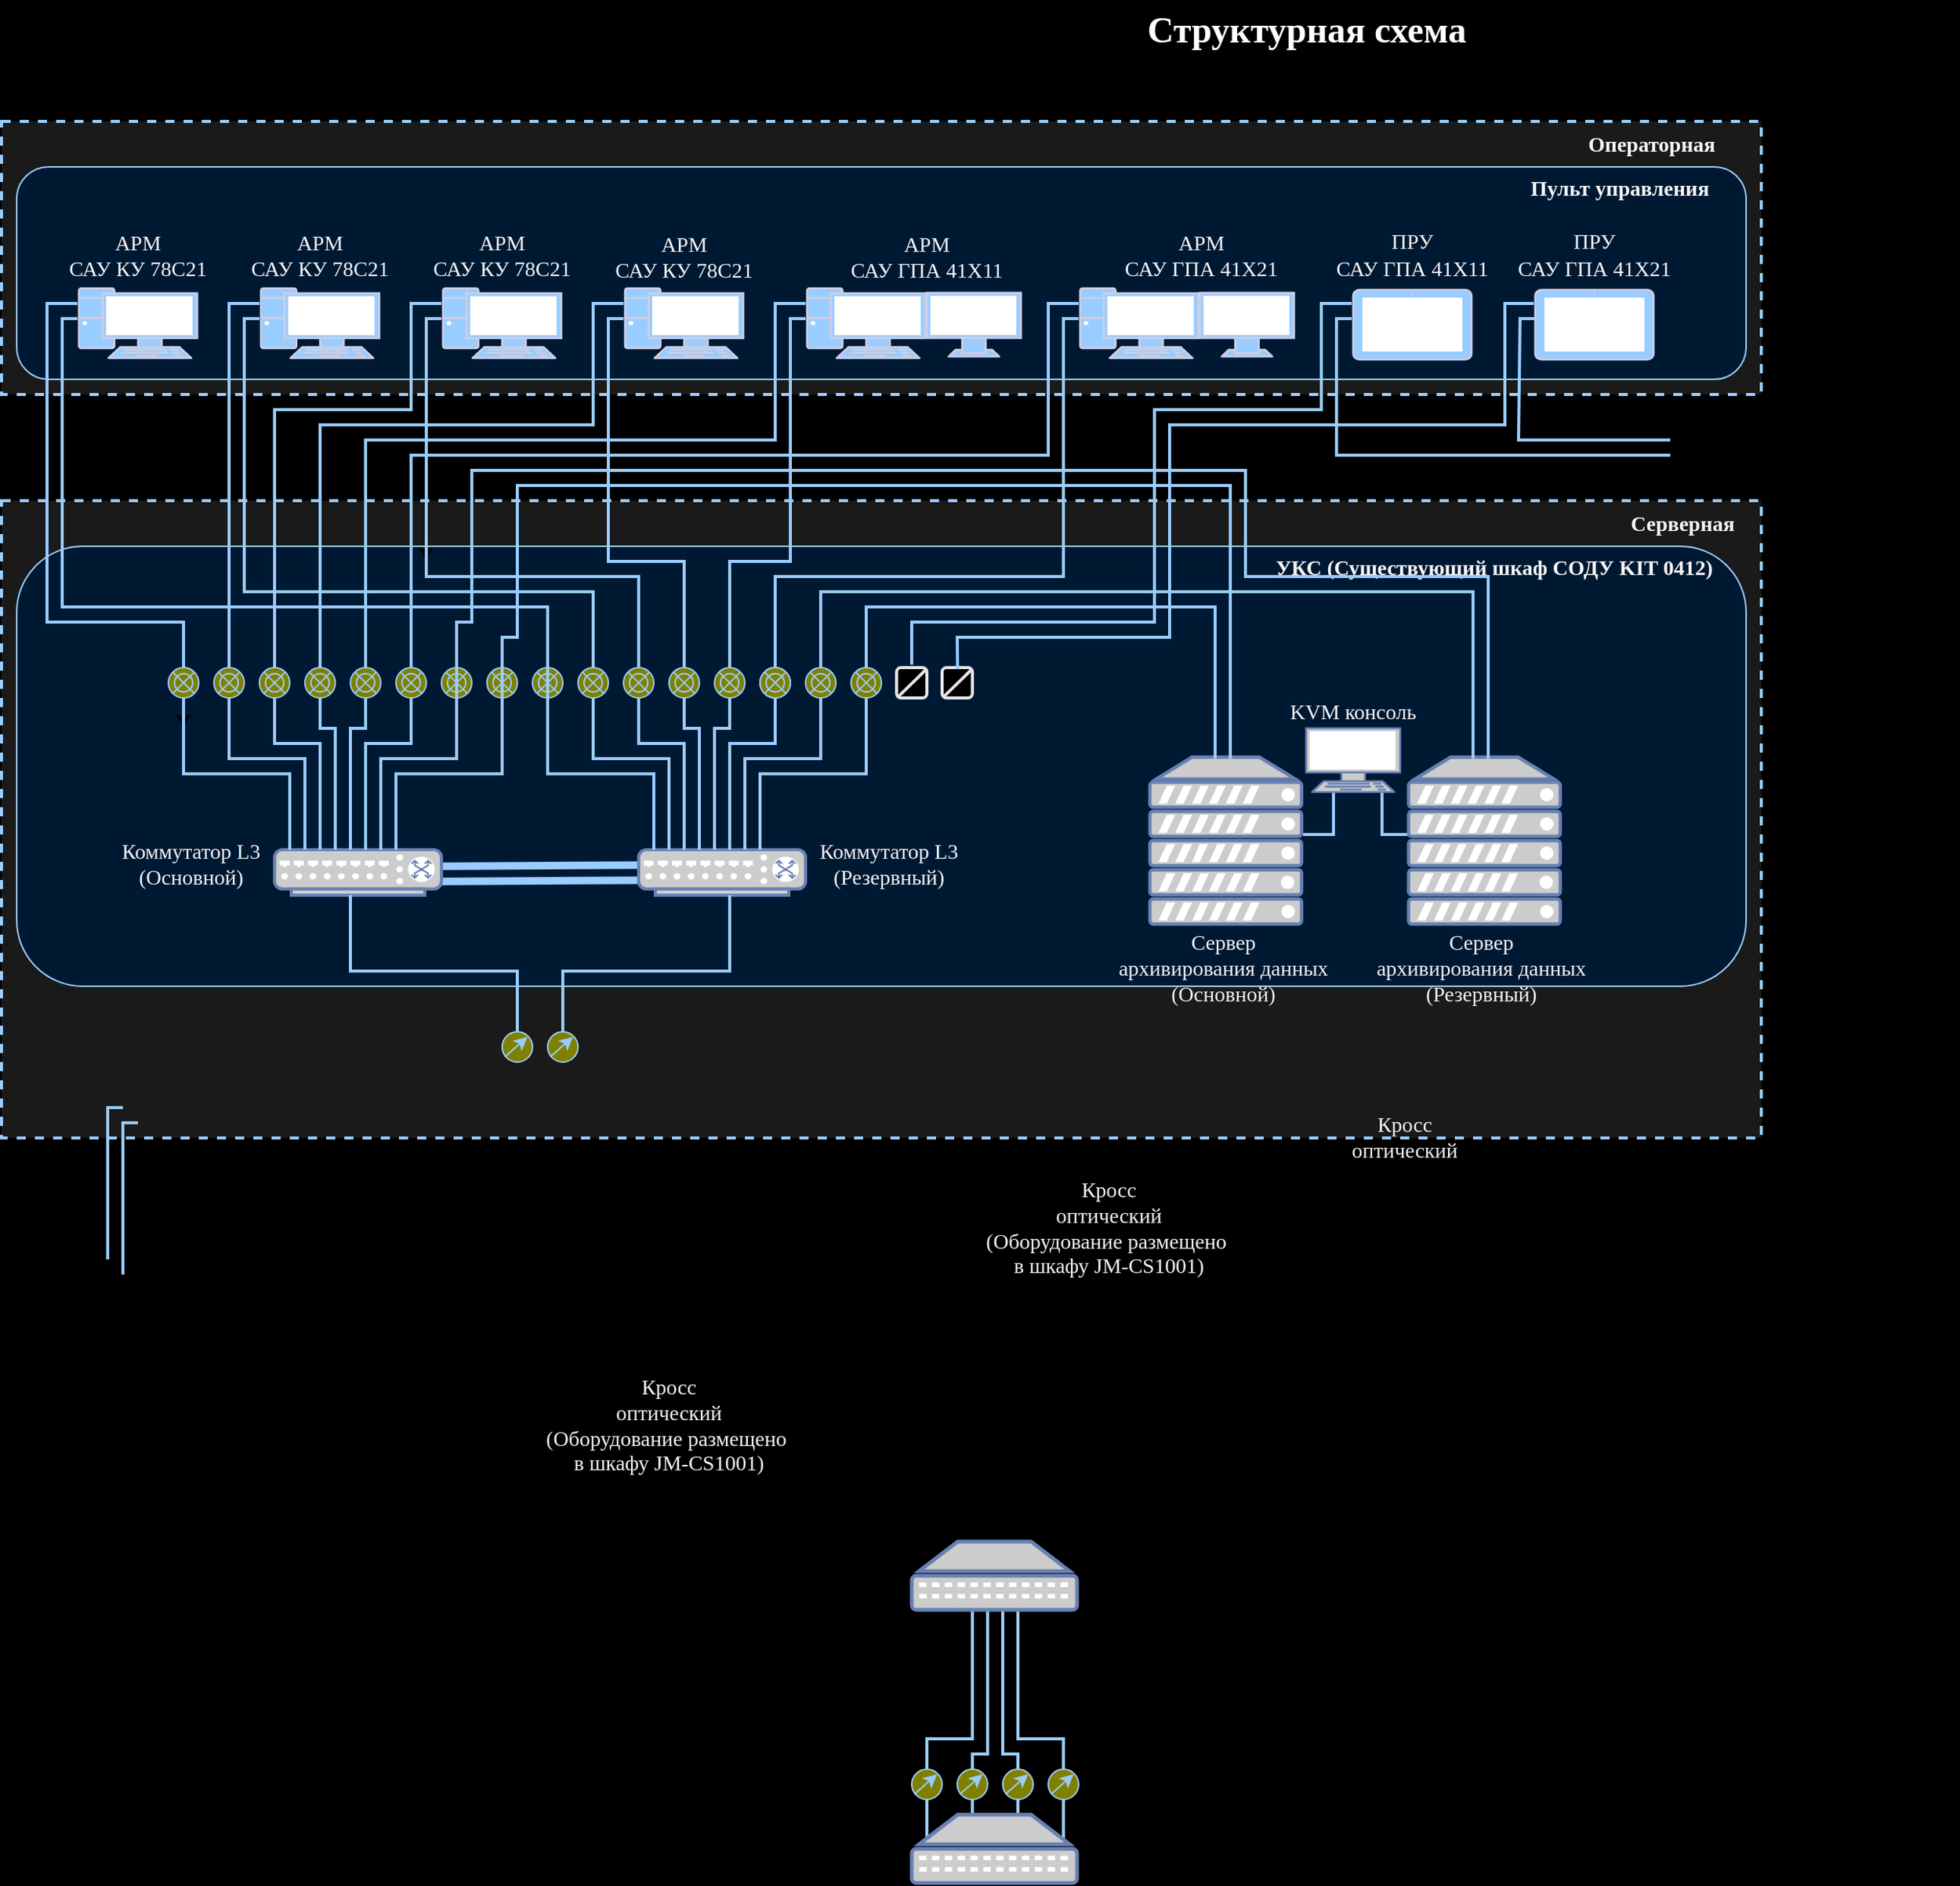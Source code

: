 <mxfile version="24.9.0">
  <diagram name="Page-1" id="e3a06f82-3646-2815-327d-82caf3d4e204">
    <mxGraphModel dx="1275" dy="792" grid="1" gridSize="10" guides="1" tooltips="1" connect="1" arrows="1" fold="1" page="1" pageScale="1.5" pageWidth="1169" pageHeight="827" background="#000000" math="0" shadow="0">
      <root>
        <mxCell id="0" style=";html=1;" />
        <mxCell id="lgSXZt9PNsylj2CV4tFV-10" value="Фон" parent="0" />
        <mxCell id="I8SQHlroj80ONlkwTboR-44" value="Структурная схема" style="text;strokeColor=none;fillColor=none;html=1;fontSize=24;fontStyle=1;verticalAlign=middle;align=center;rounded=0;labelBackgroundColor=none;fontColor=#FFFFFF;fontFamily=Times New Roman;" parent="lgSXZt9PNsylj2CV4tFV-10" vertex="1">
          <mxGeometry x="499" width="861" height="40" as="geometry" />
        </mxCell>
        <mxCell id="Y5XMjfLHCa17UxXTTV3v-1" value="&lt;div&gt;&lt;span style=&quot;text-wrap: nowrap;&quot;&gt;Кросс&lt;/span&gt;&lt;/div&gt;&lt;div&gt;&lt;span style=&quot;text-wrap: nowrap; background-color: initial;&quot;&gt;оптический&lt;/span&gt;&lt;/div&gt;&lt;div&gt;&lt;span style=&quot;text-wrap: nowrap; background-color: initial;&quot;&gt;(Оборудование размещено&amp;nbsp;&lt;/span&gt;&lt;/div&gt;&lt;div&gt;&lt;span style=&quot;text-wrap: nowrap; background-color: initial;&quot;&gt;в шкафу JM-CS1001)&lt;/span&gt;&lt;/div&gt;" style="text;whiteSpace=wrap;html=1;align=center;labelBackgroundColor=none;fontColor=#f5f5f5;verticalAlign=middle;fontSize=14;fontFamily=Times New Roman;" vertex="1" parent="lgSXZt9PNsylj2CV4tFV-10">
          <mxGeometry x="420" y="900" width="180" height="80" as="geometry" />
        </mxCell>
        <mxCell id="I8SQHlroj80ONlkwTboR-63" value="Операторная" parent="0" />
        <mxCell id="I8SQHlroj80ONlkwTboR-64" value="&lt;font color=&quot;#f5f5f5&quot; face=&quot;Times New Roman&quot;&gt;Операторная&lt;span style=&quot;white-space: pre;&quot;&gt;&#x9;&lt;/span&gt;&lt;/font&gt;" style="rounded=0;whiteSpace=wrap;html=1;strokeColor=#99CCFF;fontColor=#99CCFF;fillColor=#1A1A1A;dashed=1;strokeWidth=2;verticalAlign=top;fontSize=14;fontStyle=1;align=right;" parent="I8SQHlroj80ONlkwTboR-63" vertex="1">
          <mxGeometry x="70" y="80" width="1160" height="180" as="geometry" />
        </mxCell>
        <mxCell id="I8SQHlroj80ONlkwTboR-43" value="Пульт" parent="0" />
        <mxCell id="I8SQHlroj80ONlkwTboR-45" value="&lt;font&gt;Пульт управления&lt;span style=&quot;white-space: pre;&quot;&gt;&#x9;&lt;/span&gt;&lt;/font&gt;" style="rounded=1;whiteSpace=wrap;html=1;fillColor=#001933;strokeColor=#99CCFF;align=right;verticalAlign=top;fontColor=#F5F5F5;labelBorderColor=none;strokeWidth=1;fontSize=14;fontFamily=Times New Roman;fontStyle=1" parent="I8SQHlroj80ONlkwTboR-43" vertex="1">
          <mxGeometry x="80" y="110" width="1140" height="140" as="geometry" />
        </mxCell>
        <mxCell id="I8SQHlroj80ONlkwTboR-65" value="Серверная" style="" parent="0" />
        <mxCell id="I8SQHlroj80ONlkwTboR-66" value="&lt;font face=&quot;Times New Roman&quot; color=&quot;#f5f5f5&quot;&gt;Серверная&lt;span style=&quot;white-space: pre;&quot;&gt;&#x9;&lt;/span&gt;&lt;/font&gt;" style="rounded=0;whiteSpace=wrap;html=1;strokeColor=#99CCFF;fontColor=#99CCFF;fillColor=#1A1A1A;dashed=1;strokeWidth=2;verticalAlign=top;fontSize=14;fontStyle=1;align=right;" parent="I8SQHlroj80ONlkwTboR-65" vertex="1">
          <mxGeometry x="70" y="330" width="1160" height="420" as="geometry" />
        </mxCell>
        <mxCell id="I8SQHlroj80ONlkwTboR-68" value="УКС" style="" parent="0" />
        <mxCell id="I8SQHlroj80ONlkwTboR-69" value="УКС&amp;nbsp;&lt;span style=&quot;background-color: initial;&quot;&gt;(Существующий&amp;nbsp;&lt;/span&gt;&lt;span style=&quot;background-color: initial;&quot;&gt;шкаф &lt;/span&gt;&lt;span style=&quot;background-color: initial;&quot;&gt;СОДУ&amp;nbsp;&lt;/span&gt;&lt;span style=&quot;background-color: initial;&quot;&gt;KIT 0412)&lt;/span&gt;&lt;span style=&quot;background-color: initial; white-space: pre;&quot;&gt;&#x9;&lt;/span&gt;" style="rounded=1;whiteSpace=wrap;html=1;fillColor=#001933;strokeColor=#99CCFF;align=right;verticalAlign=top;fontColor=#F5F5F5;labelBorderColor=none;strokeWidth=1;fontSize=14;fontFamily=Times New Roman;fontStyle=1" parent="I8SQHlroj80ONlkwTboR-68" vertex="1">
          <mxGeometry x="80" y="360" width="1140" height="290" as="geometry" />
        </mxCell>
        <mxCell id="I8SQHlroj80ONlkwTboR-195" value="Сервер" style="" parent="0" />
        <mxCell id="I8SQHlroj80ONlkwTboR-437" value="&lt;div&gt;&lt;span style=&quot;text-wrap: nowrap;&quot;&gt;Сервер&lt;/span&gt;&lt;/div&gt;&lt;div&gt;&lt;span style=&quot;text-wrap: nowrap; background-color: initial;&quot;&gt;архивирования&amp;nbsp;&lt;/span&gt;&lt;span style=&quot;text-wrap: nowrap; background-color: initial;&quot;&gt;данных&lt;/span&gt;&lt;/div&gt;&lt;div&gt;&lt;span style=&quot;text-wrap: nowrap;&quot;&gt;(Резервный)&lt;/span&gt;&lt;/div&gt;" style="text;whiteSpace=wrap;html=1;align=center;labelBackgroundColor=none;fontColor=#f5f5f5;verticalAlign=middle;fontSize=14;fontFamily=Times New Roman;" parent="I8SQHlroj80ONlkwTboR-195" vertex="1">
          <mxGeometry x="970" y="609" width="151" height="60" as="geometry" />
        </mxCell>
        <mxCell id="I8SQHlroj80ONlkwTboR-262" value="&lt;div&gt;&lt;span style=&quot;text-wrap: nowrap;&quot;&gt;Сервер&lt;/span&gt;&lt;/div&gt;&lt;div&gt;&lt;span style=&quot;text-wrap: nowrap; background-color: initial;&quot;&gt;архивирования&amp;nbsp;&lt;/span&gt;&lt;span style=&quot;text-wrap: nowrap; background-color: initial;&quot;&gt;данных&lt;/span&gt;&lt;/div&gt;&lt;div&gt;&lt;span style=&quot;text-wrap: nowrap;&quot;&gt;(Основной)&lt;/span&gt;&lt;/div&gt;" style="text;whiteSpace=wrap;html=1;align=center;labelBackgroundColor=none;fontColor=#f5f5f5;verticalAlign=middle;fontSize=14;fontFamily=Times New Roman;" parent="I8SQHlroj80ONlkwTboR-195" vertex="1">
          <mxGeometry x="800" y="609" width="151" height="60" as="geometry" />
        </mxCell>
        <mxCell id="I8SQHlroj80ONlkwTboR-230" value="KVM консоль" style="text;whiteSpace=wrap;html=1;align=center;labelBackgroundColor=none;fontColor=#f5f5f5;verticalAlign=middle;fontSize=14;fontFamily=Times New Roman;" parent="I8SQHlroj80ONlkwTboR-195" vertex="1">
          <mxGeometry x="900.5" y="460" width="120" height="20" as="geometry" />
        </mxCell>
        <mxCell id="Y5XMjfLHCa17UxXTTV3v-68" value="" style="endArrow=none;html=1;rounded=0;strokeWidth=2;strokeColor=#99CCFF;" edge="1" parent="I8SQHlroj80ONlkwTboR-195">
          <mxGeometry width="50" height="50" relative="1" as="geometry">
            <mxPoint x="928" y="550" as="sourcePoint" />
            <mxPoint x="948" y="520" as="targetPoint" />
            <Array as="points">
              <mxPoint x="948" y="550" />
            </Array>
          </mxGeometry>
        </mxCell>
        <mxCell id="I8SQHlroj80ONlkwTboR-215" value="" style="fontColor=#0066CC;verticalAlign=top;verticalLabelPosition=bottom;labelPosition=center;align=center;html=1;outlineConnect=0;fillColor=#CCCCCC;strokeColor=#6881B3;gradientColor=none;gradientDirection=north;strokeWidth=2;shape=mxgraph.networks.server;" parent="I8SQHlroj80ONlkwTboR-195" vertex="1">
          <mxGeometry x="827" y="499" width="100" height="110" as="geometry" />
        </mxCell>
        <mxCell id="Y5XMjfLHCa17UxXTTV3v-69" value="" style="endArrow=none;html=1;rounded=0;strokeWidth=2;strokeColor=#99CCFF;" edge="1" parent="I8SQHlroj80ONlkwTboR-195">
          <mxGeometry width="50" height="50" relative="1" as="geometry">
            <mxPoint x="1000" y="550" as="sourcePoint" />
            <mxPoint x="980" y="520" as="targetPoint" />
            <Array as="points">
              <mxPoint x="980" y="550" />
            </Array>
          </mxGeometry>
        </mxCell>
        <mxCell id="I8SQHlroj80ONlkwTboR-436" value="" style="fontColor=#0066CC;verticalAlign=top;verticalLabelPosition=bottom;labelPosition=center;align=center;html=1;outlineConnect=0;fillColor=#CCCCCC;strokeColor=#6881B3;gradientColor=none;gradientDirection=north;strokeWidth=2;shape=mxgraph.networks.server;" parent="I8SQHlroj80ONlkwTboR-195" vertex="1">
          <mxGeometry x="997.5" y="499" width="100" height="110" as="geometry" />
        </mxCell>
        <mxCell id="I8SQHlroj80ONlkwTboR-228" value="" style="fontColor=#0066CC;verticalAlign=top;verticalLabelPosition=bottom;labelPosition=center;align=center;html=1;outlineConnect=0;fillColor=#CCCCCC;strokeColor=#6881B3;gradientColor=none;gradientDirection=north;strokeWidth=2;shape=mxgraph.networks.terminal;" parent="I8SQHlroj80ONlkwTboR-195" vertex="1">
          <mxGeometry x="930" y="480" width="62" height="42" as="geometry" />
        </mxCell>
        <mxCell id="I8SQHlroj80ONlkwTboR-71" value="Коммутатор" parent="0" />
        <mxCell id="I8SQHlroj80ONlkwTboR-191" value="&lt;span style=&quot;text-wrap: nowrap;&quot;&gt;Коммутатор L3&lt;/span&gt;&lt;div&gt;&lt;span style=&quot;text-wrap: nowrap;&quot;&gt;(Основной)&lt;/span&gt;&lt;/div&gt;" style="text;whiteSpace=wrap;html=1;align=center;labelBackgroundColor=none;fontColor=#f5f5f5;verticalAlign=middle;fontSize=14;fontFamily=Times New Roman;" parent="I8SQHlroj80ONlkwTboR-71" vertex="1">
          <mxGeometry x="140" y="550" width="110" height="40" as="geometry" />
        </mxCell>
        <mxCell id="I8SQHlroj80ONlkwTboR-192" value="&lt;span style=&quot;text-wrap: nowrap;&quot;&gt;Коммутатор L3&lt;/span&gt;&lt;div&gt;&lt;span style=&quot;text-wrap: nowrap;&quot;&gt;(Резервный)&lt;/span&gt;&lt;/div&gt;" style="text;whiteSpace=wrap;html=1;align=center;labelBackgroundColor=none;fontColor=#f5f5f5;verticalAlign=middle;fontSize=14;fontFamily=Times New Roman;" parent="I8SQHlroj80ONlkwTboR-71" vertex="1">
          <mxGeometry x="600" y="550" width="110" height="40" as="geometry" />
        </mxCell>
        <mxCell id="Y5XMjfLHCa17UxXTTV3v-357" value="" style="group" vertex="1" connectable="0" parent="I8SQHlroj80ONlkwTboR-71">
          <mxGeometry x="250" y="560" width="350" height="30" as="geometry" />
        </mxCell>
        <mxCell id="I8SQHlroj80ONlkwTboR-247" value="" style="endArrow=none;html=1;rounded=0;strokeColor=#99CCFF;fontColor=#1A1A1A;strokeWidth=5;" parent="Y5XMjfLHCa17UxXTTV3v-357" edge="1">
          <mxGeometry width="50" height="50" relative="1" as="geometry">
            <mxPoint x="100" y="11" as="sourcePoint" />
            <mxPoint x="276" y="10" as="targetPoint" />
          </mxGeometry>
        </mxCell>
        <mxCell id="I8SQHlroj80ONlkwTboR-248" value="" style="endArrow=none;html=1;rounded=0;strokeColor=#99CCFF;fontColor=#1A1A1A;strokeWidth=5;" parent="Y5XMjfLHCa17UxXTTV3v-357" edge="1">
          <mxGeometry width="50" height="50" relative="1" as="geometry">
            <mxPoint x="100" y="21" as="sourcePoint" />
            <mxPoint x="276" y="20" as="targetPoint" />
          </mxGeometry>
        </mxCell>
        <mxCell id="I8SQHlroj80ONlkwTboR-252" value="" style="fontColor=#0066CC;verticalAlign=top;verticalLabelPosition=bottom;labelPosition=center;align=center;html=1;outlineConnect=0;fillColor=#CCCCCC;strokeColor=#6881B3;gradientColor=none;gradientDirection=north;strokeWidth=2;shape=mxgraph.networks.switch;" parent="Y5XMjfLHCa17UxXTTV3v-357" vertex="1">
          <mxGeometry width="110" height="30" as="geometry" />
        </mxCell>
        <mxCell id="I8SQHlroj80ONlkwTboR-253" value="" style="fontColor=#0066CC;verticalAlign=top;verticalLabelPosition=bottom;labelPosition=center;align=center;html=1;outlineConnect=0;fillColor=#CCCCCC;strokeColor=#6881B3;gradientColor=none;gradientDirection=north;strokeWidth=2;shape=mxgraph.networks.switch;" parent="Y5XMjfLHCa17UxXTTV3v-357" vertex="1">
          <mxGeometry x="240" width="110" height="30" as="geometry" />
        </mxCell>
        <mxCell id="1" value="АРМ" style=";html=1;" parent="0" />
        <mxCell id="I8SQHlroj80ONlkwTboR-4" value="" style="verticalAlign=bottom;verticalLabelPosition=bottom;labelPosition=center;align=center;html=1;outlineConnect=0;gradientDirection=north;strokeWidth=2;shape=mxgraph.networks.pc;fillColor=#99CCFF;strokeColor=#D0CEE2;labelBackgroundColor=none;fontColor=#F5F5F5;fontSize=14;" parent="1" vertex="1">
          <mxGeometry x="241" y="190" width="78" height="46" as="geometry" />
        </mxCell>
        <mxCell id="I8SQHlroj80ONlkwTboR-5" value="" style="verticalAlign=bottom;verticalLabelPosition=bottom;labelPosition=center;align=center;html=1;outlineConnect=0;gradientDirection=north;strokeWidth=2;shape=mxgraph.networks.pc;fillColor=#99CCFF;strokeColor=#D0CEE2;labelBackgroundColor=none;fontColor=#F5F5F5;fontSize=14;" parent="1" vertex="1">
          <mxGeometry x="121" y="190" width="78" height="46" as="geometry" />
        </mxCell>
        <mxCell id="I8SQHlroj80ONlkwTboR-6" value="" style="verticalAlign=bottom;verticalLabelPosition=bottom;labelPosition=center;align=center;html=1;outlineConnect=0;gradientDirection=north;strokeWidth=2;shape=mxgraph.networks.pc;fillColor=#99CCFF;strokeColor=#D0CEE2;labelBackgroundColor=none;fontColor=#F5F5F5;" parent="1" vertex="1">
          <mxGeometry x="361" y="190" width="78" height="46" as="geometry" />
        </mxCell>
        <mxCell id="I8SQHlroj80ONlkwTboR-36" value="&lt;div&gt;&lt;span style=&quot;background-color: initial; font-family: monospace; font-size: 0px; text-align: start;&quot;&gt;%3CmxGraphModel%3E%3Croot%3E%3CmxCell%20id%3D%220%22%2F%3E%3CmxCell%20id%3D%221%22%20parent%3D%220%22%2F%3E%3CmxCell%20id%3D%222%22%20value%3D%22%26lt%3Bfont%20face%3D%26quot%3BTimes%20New%20Roman%26quot%3B%26gt%3B%D0%90%D0%A0%D0%9C%20%D0%BC%D0%B0%D1%88%D0%B8%D0%BD%D0%B8%D1%81%D1%82%D0%B0%20%D0%9A%D0%A3%26lt%3B%2Ffont%26gt%3B%26lt%3Bdiv%26gt%3B%26lt%3Bfont%20face%3D%26quot%3BTimes%20New%20Roman%26quot%3B%26gt%3B78%D0%A11%26lt%3B%2Ffont%26gt%3B%26lt%3Bspan%20style%3D%26quot%3Bfont-family%3A%20%26amp%3Bquot%3BTimes%20New%20Roman%26amp%3Bquot%3B%3B%20background-color%3A%20initial%3B%26quot%3B%26gt%3B1%26lt%3B%2Fspan%26gt%3B%26lt%3B%2Fdiv%26gt%3B%22%20style%3D%22verticalAlign%3Dtop%3BverticalLabelPosition%3Dbottom%3BlabelPosition%3Dcenter%3Balign%3Dcenter%3Bhtml%3D1%3BoutlineConnect%3D0%3BgradientDirection%3Dnorth%3BstrokeWidth%3D2%3Bshape%3Dmxgraph.networks.pc%3BfillColor%3D%23182E3E%3BstrokeColor%3D%23FFFFFF%3BlabelBackgroundColor%3Dnone%3BfontColor%3D%23FFFFFF%3B%22%20vertex%3D%221%22%20parent%3D%221%22%3E%3CmxGeometry%20x%3D%22200%22%20y%3D%2240%22%20width%3D%22100%22%20height%3D%2270%22%20as%3D%22geometry%22%2F%3E%3C%2FmxCell%3E%3C%2Froot%3E%3C%2FmxGraphModel%3E1&lt;/span&gt;&lt;/div&gt;" style="verticalAlign=bottom;verticalLabelPosition=bottom;labelPosition=center;align=center;html=1;outlineConnect=0;gradientDirection=north;strokeWidth=2;shape=mxgraph.networks.pc;fillColor=#99CCFF;strokeColor=#D0CEE2;labelBackgroundColor=none;fontColor=#F5F5F5;" parent="1" vertex="1">
          <mxGeometry x="481" y="190" width="78" height="46" as="geometry" />
        </mxCell>
        <mxCell id="I8SQHlroj80ONlkwTboR-53" value="&lt;font style=&quot;forced-color-adjust: none; font-style: normal; font-variant-ligatures: normal; font-variant-caps: normal; font-weight: 400; letter-spacing: normal; orphans: 2; text-indent: 0px; text-transform: none; widows: 2; word-spacing: 0px; -webkit-text-stroke-width: 0px; white-space: nowrap; text-decoration-thickness: initial; text-decoration-style: initial; text-decoration-color: initial;&quot;&gt;АРМ&lt;/font&gt;&lt;div style=&quot;forced-color-adjust: none; font-style: normal; font-variant-ligatures: normal; font-variant-caps: normal; font-weight: 400; letter-spacing: normal; orphans: 2; text-indent: 0px; text-transform: none; widows: 2; word-spacing: 0px; -webkit-text-stroke-width: 0px; white-space: nowrap; text-decoration-thickness: initial; text-decoration-style: initial; text-decoration-color: initial;&quot;&gt;&lt;font style=&quot;forced-color-adjust: none;&quot;&gt;САУ&amp;nbsp;&lt;/font&gt;&lt;font style=&quot;forced-color-adjust: none;&quot;&gt;КУ&amp;nbsp;&lt;/font&gt;&lt;span style=&quot;forced-color-adjust: none;&quot;&gt;78С21&lt;/span&gt;&lt;/div&gt;" style="text;whiteSpace=wrap;html=1;align=center;labelBackgroundColor=none;fontColor=#f5f5f5;verticalAlign=bottom;fontSize=14;fontFamily=Times New Roman;" parent="1" vertex="1">
          <mxGeometry x="110" y="159" width="100" height="30" as="geometry" />
        </mxCell>
        <mxCell id="I8SQHlroj80ONlkwTboR-57" value="&lt;font style=&quot;forced-color-adjust: none; font-style: normal; font-variant-ligatures: normal; font-variant-caps: normal; font-weight: 400; letter-spacing: normal; orphans: 2; text-indent: 0px; text-transform: none; widows: 2; word-spacing: 0px; -webkit-text-stroke-width: 0px; white-space: nowrap; text-decoration-thickness: initial; text-decoration-style: initial; text-decoration-color: initial;&quot;&gt;АРМ&lt;/font&gt;&lt;div style=&quot;forced-color-adjust: none; font-style: normal; font-variant-ligatures: normal; font-variant-caps: normal; font-weight: 400; letter-spacing: normal; orphans: 2; text-indent: 0px; text-transform: none; widows: 2; word-spacing: 0px; -webkit-text-stroke-width: 0px; white-space: nowrap; text-decoration-thickness: initial; text-decoration-style: initial; text-decoration-color: initial;&quot;&gt;&lt;font style=&quot;forced-color-adjust: none;&quot;&gt;САУ&amp;nbsp;&lt;/font&gt;&lt;font style=&quot;forced-color-adjust: none;&quot;&gt;КУ&amp;nbsp;&lt;/font&gt;&lt;span style=&quot;forced-color-adjust: none;&quot;&gt;78С21&lt;/span&gt;&lt;/div&gt;" style="text;whiteSpace=wrap;html=1;align=center;labelBackgroundColor=none;fontColor=#f5f5f5;verticalAlign=bottom;fontSize=14;fontFamily=Times New Roman;" parent="1" vertex="1">
          <mxGeometry x="230" y="159" width="100" height="30" as="geometry" />
        </mxCell>
        <mxCell id="I8SQHlroj80ONlkwTboR-59" value="&lt;font style=&quot;forced-color-adjust: none; font-style: normal; font-variant-ligatures: normal; font-variant-caps: normal; font-weight: 400; letter-spacing: normal; orphans: 2; text-indent: 0px; text-transform: none; widows: 2; word-spacing: 0px; -webkit-text-stroke-width: 0px; white-space: nowrap; text-decoration-thickness: initial; text-decoration-style: initial; text-decoration-color: initial;&quot;&gt;АРМ&lt;/font&gt;&lt;div style=&quot;forced-color-adjust: none; font-style: normal; font-variant-ligatures: normal; font-variant-caps: normal; font-weight: 400; letter-spacing: normal; orphans: 2; text-indent: 0px; text-transform: none; widows: 2; word-spacing: 0px; -webkit-text-stroke-width: 0px; white-space: nowrap; text-decoration-thickness: initial; text-decoration-style: initial; text-decoration-color: initial;&quot;&gt;&lt;font style=&quot;forced-color-adjust: none;&quot;&gt;САУ&amp;nbsp;&lt;/font&gt;&lt;font style=&quot;forced-color-adjust: none;&quot;&gt;КУ&amp;nbsp;&lt;/font&gt;&lt;span style=&quot;forced-color-adjust: none;&quot;&gt;78С21&lt;/span&gt;&lt;/div&gt;" style="text;whiteSpace=wrap;html=1;align=center;labelBackgroundColor=none;fontColor=#f5f5f5;verticalAlign=bottom;fontSize=14;fontFamily=Times New Roman;" parent="1" vertex="1">
          <mxGeometry x="350" y="159" width="100" height="30" as="geometry" />
        </mxCell>
        <mxCell id="I8SQHlroj80ONlkwTboR-60" value="&lt;font style=&quot;forced-color-adjust: none; font-style: normal; font-variant-ligatures: normal; font-variant-caps: normal; font-weight: 400; letter-spacing: normal; orphans: 2; text-indent: 0px; text-transform: none; widows: 2; word-spacing: 0px; -webkit-text-stroke-width: 0px; white-space: nowrap; text-decoration-thickness: initial; text-decoration-style: initial; text-decoration-color: initial;&quot;&gt;АРМ&lt;/font&gt;&lt;div style=&quot;forced-color-adjust: none; font-style: normal; font-variant-ligatures: normal; font-variant-caps: normal; font-weight: 400; letter-spacing: normal; orphans: 2; text-indent: 0px; text-transform: none; widows: 2; word-spacing: 0px; -webkit-text-stroke-width: 0px; white-space: nowrap; text-decoration-thickness: initial; text-decoration-style: initial; text-decoration-color: initial;&quot;&gt;&lt;font style=&quot;forced-color-adjust: none;&quot;&gt;САУ&amp;nbsp;&lt;/font&gt;&lt;font style=&quot;forced-color-adjust: none;&quot;&gt;КУ&amp;nbsp;&lt;/font&gt;&lt;span style=&quot;forced-color-adjust: none;&quot;&gt;78С21&lt;/span&gt;&lt;/div&gt;" style="text;whiteSpace=wrap;html=1;align=center;labelBackgroundColor=none;fontColor=#f5f5f5;verticalAlign=bottom;fontSize=14;fontFamily=Times New Roman;" parent="1" vertex="1">
          <mxGeometry x="470" y="160" width="100" height="30" as="geometry" />
        </mxCell>
        <mxCell id="I8SQHlroj80ONlkwTboR-16" value="АРМ&lt;div&gt;САУ&amp;nbsp;&lt;span style=&quot;background-color: initial;&quot;&gt;ГПА&amp;nbsp;&lt;/span&gt;&lt;span style=&quot;background-color: initial;&quot;&gt;41Х11&lt;/span&gt;&lt;/div&gt;" style="text;strokeColor=none;align=center;fillColor=none;html=1;verticalAlign=bottom;whiteSpace=wrap;rounded=0;fontColor=#F5F5F5;fontFamily=Times New Roman;labelBackgroundColor=none;fontSize=14;" parent="1" vertex="1">
          <mxGeometry x="590" y="160" width="180" height="30" as="geometry" />
        </mxCell>
        <mxCell id="I8SQHlroj80ONlkwTboR-8" value="" style="verticalAlign=top;verticalLabelPosition=bottom;labelPosition=center;align=center;html=1;outlineConnect=0;gradientDirection=north;strokeWidth=2;shape=mxgraph.networks.pc;fillColor=#99CCFF;strokeColor=#D0CEE2;labelBackgroundColor=none;fontColor=#1A1A1A;" parent="1" vertex="1">
          <mxGeometry x="601" y="190" width="78" height="46" as="geometry" />
        </mxCell>
        <mxCell id="I8SQHlroj80ONlkwTboR-9" value="" style="fontColor=#1A1A1A;verticalAlign=top;verticalLabelPosition=bottom;labelPosition=center;align=center;html=1;outlineConnect=0;fillColor=#99CCFF;strokeColor=#D0CEE2;gradientDirection=north;strokeWidth=2;shape=mxgraph.networks.monitor;labelBackgroundColor=none;" parent="1" vertex="1">
          <mxGeometry x="680" y="193" width="62" height="42" as="geometry" />
        </mxCell>
        <mxCell id="I8SQHlroj80ONlkwTboR-61" value="&lt;font style=&quot;text-wrap: nowrap;&quot; face=&quot;Times New Roman&quot;&gt;ПРУ&lt;/font&gt;&lt;div style=&quot;font-family: Helvetica; text-wrap: nowrap;&quot;&gt;&lt;font face=&quot;Times New Roman&quot;&gt;САУ ГПА 41Х11&lt;/font&gt;&lt;/div&gt;" style="text;whiteSpace=wrap;html=1;align=center;labelBackgroundColor=none;fontColor=#f5f5f5;verticalAlign=bottom;fontSize=14;fontFamily=Times New Roman;" parent="1" vertex="1">
          <mxGeometry x="950" y="159" width="100" height="30" as="geometry" />
        </mxCell>
        <mxCell id="I8SQHlroj80ONlkwTboR-62" value="&lt;font style=&quot;text-wrap: nowrap;&quot; face=&quot;Times New Roman&quot;&gt;ПРУ&lt;/font&gt;&lt;div style=&quot;font-family: Helvetica; text-wrap: nowrap;&quot;&gt;&lt;font face=&quot;Times New Roman&quot;&gt;САУ ГПА 41Х2&lt;/font&gt;&lt;span style=&quot;font-family: &amp;quot;Times New Roman&amp;quot;; background-color: initial;&quot;&gt;1&lt;/span&gt;&lt;/div&gt;" style="text;whiteSpace=wrap;html=1;align=center;labelBackgroundColor=none;fontColor=#f5f5f5;verticalAlign=bottom;fontSize=14;fontFamily=Times New Roman;" parent="1" vertex="1">
          <mxGeometry x="1070" y="159" width="100" height="30" as="geometry" />
        </mxCell>
        <mxCell id="I8SQHlroj80ONlkwTboR-23" value="" style="fontColor=#F5F5F5;verticalAlign=middle;verticalLabelPosition=bottom;labelPosition=center;align=center;html=1;outlineConnect=0;fillColor=#99CCFF;strokeColor=#D0CEE2;gradientDirection=north;strokeWidth=2;shape=mxgraph.networks.tablet;labelBackgroundColor=none;fontSize=14;" parent="1" vertex="1">
          <mxGeometry x="961" y="191" width="78" height="46" as="geometry" />
        </mxCell>
        <mxCell id="I8SQHlroj80ONlkwTboR-42" value="" style="fontColor=#F5F5F5;verticalAlign=middle;verticalLabelPosition=bottom;labelPosition=center;align=center;html=1;outlineConnect=0;fillColor=#99CCFF;strokeColor=#D0CEE2;gradientDirection=north;strokeWidth=2;shape=mxgraph.networks.tablet;labelBackgroundColor=none;fontSize=14;" parent="1" vertex="1">
          <mxGeometry x="1081" y="191" width="78" height="46" as="geometry" />
        </mxCell>
        <mxCell id="I8SQHlroj80ONlkwTboR-37" value="АРМ&lt;div&gt;САУ&amp;nbsp;&lt;span style=&quot;background-color: initial;&quot;&gt;ГПА&amp;nbsp;&lt;/span&gt;&lt;span style=&quot;background-color: initial;&quot;&gt;41Х21&lt;/span&gt;&lt;/div&gt;" style="text;strokeColor=none;align=center;fillColor=none;html=1;verticalAlign=bottom;whiteSpace=wrap;rounded=0;fontColor=#F5F5F5;fontFamily=Times New Roman;labelBackgroundColor=none;fontSize=14;" parent="1" vertex="1">
          <mxGeometry x="771" y="159" width="180" height="30" as="geometry" />
        </mxCell>
        <mxCell id="I8SQHlroj80ONlkwTboR-38" value="" style="verticalAlign=top;verticalLabelPosition=bottom;labelPosition=center;align=center;html=1;outlineConnect=0;gradientDirection=north;strokeWidth=2;shape=mxgraph.networks.pc;fillColor=#99CCFF;strokeColor=#D0CEE2;labelBackgroundColor=none;fontColor=#1A1A1A;" parent="1" vertex="1">
          <mxGeometry x="781" y="190" width="78" height="46" as="geometry" />
        </mxCell>
        <mxCell id="I8SQHlroj80ONlkwTboR-39" value="" style="fontColor=#1A1A1A;verticalAlign=top;verticalLabelPosition=bottom;labelPosition=center;align=center;html=1;outlineConnect=0;fillColor=#99CCFF;strokeColor=#D0CEE2;gradientDirection=north;strokeWidth=2;shape=mxgraph.networks.monitor;labelBackgroundColor=none;" parent="1" vertex="1">
          <mxGeometry x="860" y="193" width="62" height="42" as="geometry" />
        </mxCell>
        <mxCell id="I8SQHlroj80ONlkwTboR-464" value="Аппаратная" parent="0" visible="0" />
        <mxCell id="I8SQHlroj80ONlkwTboR-465" value="&lt;font face=&quot;Times New Roman&quot; color=&quot;#f5f5f5&quot;&gt;Аппаратная поз. 14&lt;span style=&quot;white-space: pre;&quot;&gt;&#x9;&lt;/span&gt;&lt;/font&gt;" style="rounded=0;whiteSpace=wrap;html=1;strokeColor=#99CCFF;fontColor=#99CCFF;fillColor=#1A1A1A;dashed=1;strokeWidth=2;verticalAlign=top;fontSize=14;fontStyle=1;align=right;" parent="I8SQHlroj80ONlkwTboR-464" vertex="1">
          <mxGeometry x="1030" y="870" width="840" height="300" as="geometry" />
        </mxCell>
        <mxCell id="I8SQHlroj80ONlkwTboR-133" value="КУ" parent="0" visible="0" />
        <mxCell id="I8SQHlroj80ONlkwTboR-168" value="" style="endArrow=none;html=1;rounded=0;strokeColor=#99CCFF;fontColor=#1A1A1A;strokeWidth=2;" parent="I8SQHlroj80ONlkwTboR-133" edge="1">
          <mxGeometry width="50" height="50" relative="1" as="geometry">
            <mxPoint x="950" y="280" as="sourcePoint" />
            <mxPoint x="960" y="220" as="targetPoint" />
            <Array as="points">
              <mxPoint x="950" y="220" />
            </Array>
          </mxGeometry>
        </mxCell>
        <mxCell id="I8SQHlroj80ONlkwTboR-169" value="" style="endArrow=none;html=1;rounded=0;strokeColor=#99CCFF;fontColor=#1A1A1A;strokeWidth=2;" parent="I8SQHlroj80ONlkwTboR-133" edge="1">
          <mxGeometry width="50" height="50" relative="1" as="geometry">
            <mxPoint x="940" y="290" as="sourcePoint" />
            <mxPoint x="960" y="210" as="targetPoint" />
            <Array as="points">
              <mxPoint x="940" y="210" />
            </Array>
          </mxGeometry>
        </mxCell>
        <mxCell id="I8SQHlroj80ONlkwTboR-170" value="" style="endArrow=none;html=1;rounded=0;strokeColor=#99CCFF;fontColor=#1A1A1A;strokeWidth=2;" parent="I8SQHlroj80ONlkwTboR-133" edge="1">
          <mxGeometry width="50" height="50" relative="1" as="geometry">
            <mxPoint x="1070" y="280" as="sourcePoint" />
            <mxPoint x="1080" y="220" as="targetPoint" />
            <Array as="points">
              <mxPoint x="1070" y="220" />
            </Array>
          </mxGeometry>
        </mxCell>
        <mxCell id="I8SQHlroj80ONlkwTboR-171" value="" style="endArrow=none;html=1;rounded=0;strokeColor=#99CCFF;fontColor=#1A1A1A;strokeWidth=2;" parent="I8SQHlroj80ONlkwTboR-133" edge="1">
          <mxGeometry width="50" height="50" relative="1" as="geometry">
            <mxPoint x="1060" y="290" as="sourcePoint" />
            <mxPoint x="1080" y="210" as="targetPoint" />
            <Array as="points">
              <mxPoint x="1060" y="210" />
            </Array>
          </mxGeometry>
        </mxCell>
        <mxCell id="Y5XMjfLHCa17UxXTTV3v-36" value="" style="endArrow=classic;startArrow=classic;html=1;rounded=0;" edge="1" parent="I8SQHlroj80ONlkwTboR-133">
          <mxGeometry width="50" height="50" relative="1" as="geometry">
            <mxPoint x="540" y="1100" as="sourcePoint" />
            <mxPoint x="590" y="1050" as="targetPoint" />
          </mxGeometry>
        </mxCell>
        <mxCell id="Y5XMjfLHCa17UxXTTV3v-47" value="" style="endArrow=classicThin;startArrow=classicThin;html=1;rounded=1;strokeWidth=2;verticalAlign=middle;labelBorderColor=none;elbow=vertical;strokeColor=#99CCFF;startFill=1;endFill=1;" edge="1" parent="I8SQHlroj80ONlkwTboR-133">
          <mxGeometry width="50" height="50" relative="1" as="geometry">
            <mxPoint x="190" y="1190" as="sourcePoint" />
            <mxPoint x="190" y="1130" as="targetPoint" />
          </mxGeometry>
        </mxCell>
        <mxCell id="Y5XMjfLHCa17UxXTTV3v-48" value="" style="endArrow=classicThin;startArrow=classicThin;html=1;rounded=1;strokeWidth=2;verticalAlign=middle;labelBorderColor=none;elbow=vertical;strokeColor=#99CCFF;startFill=1;endFill=1;" edge="1" parent="I8SQHlroj80ONlkwTboR-133">
          <mxGeometry width="50" height="50" relative="1" as="geometry">
            <mxPoint x="390" y="1190" as="sourcePoint" />
            <mxPoint x="390" y="1130" as="targetPoint" />
          </mxGeometry>
        </mxCell>
        <mxCell id="Y5XMjfLHCa17UxXTTV3v-49" value="" style="endArrow=classicThin;startArrow=classicThin;html=1;rounded=1;strokeWidth=2;verticalAlign=middle;labelBorderColor=none;elbow=vertical;strokeColor=#99CCFF;startFill=1;endFill=1;" edge="1" parent="I8SQHlroj80ONlkwTboR-133">
          <mxGeometry width="50" height="50" relative="1" as="geometry">
            <mxPoint x="590" y="1190" as="sourcePoint" />
            <mxPoint x="590" y="1130" as="targetPoint" />
          </mxGeometry>
        </mxCell>
        <mxCell id="Y5XMjfLHCa17UxXTTV3v-50" value="" style="endArrow=classicThin;startArrow=classicThin;html=1;rounded=1;strokeWidth=2;verticalAlign=middle;labelBorderColor=none;elbow=vertical;strokeColor=#99CCFF;startFill=1;endFill=1;" edge="1" parent="I8SQHlroj80ONlkwTboR-133">
          <mxGeometry width="50" height="50" relative="1" as="geometry">
            <mxPoint x="790" y="1190" as="sourcePoint" />
            <mxPoint x="790" y="1130" as="targetPoint" />
          </mxGeometry>
        </mxCell>
        <mxCell id="Y5XMjfLHCa17UxXTTV3v-51" value="&lt;font face=&quot;Times New Roman&quot; color=&quot;#f5f5f5&quot;&gt;КУ 78С21&lt;/font&gt;&lt;div&gt;&lt;font face=&quot;Times New Roman&quot; color=&quot;#f5f5f5&quot;&gt;КИПиА и ИМ&lt;/font&gt;&lt;/div&gt;" style="rounded=0;whiteSpace=wrap;html=1;strokeColor=#99CCFF;fontColor=#99CCFF;fillColor=#1A1A1A;strokeWidth=2;verticalAlign=top;fontSize=14;fontStyle=1;align=center;" vertex="1" parent="I8SQHlroj80ONlkwTboR-133">
          <mxGeometry x="110" y="1190" width="160" height="50" as="geometry" />
        </mxCell>
        <mxCell id="Y5XMjfLHCa17UxXTTV3v-52" value="&lt;font face=&quot;Times New Roman&quot; color=&quot;#f5f5f5&quot;&gt;КУ 78С11&lt;/font&gt;&lt;div&gt;&lt;font face=&quot;Times New Roman&quot; color=&quot;#f5f5f5&quot;&gt;КИПиА и ИМ&lt;/font&gt;&lt;/div&gt;" style="rounded=0;whiteSpace=wrap;html=1;strokeColor=#99CCFF;fontColor=#99CCFF;fillColor=#1A1A1A;strokeWidth=2;verticalAlign=top;fontSize=14;fontStyle=1;align=center;" vertex="1" parent="I8SQHlroj80ONlkwTboR-133">
          <mxGeometry x="310" y="1191" width="160" height="50" as="geometry" />
        </mxCell>
        <mxCell id="Y5XMjfLHCa17UxXTTV3v-53" value="&lt;font face=&quot;Times New Roman&quot; color=&quot;#f5f5f5&quot;&gt;КУ 78С02&lt;/font&gt;&lt;div&gt;&lt;font face=&quot;Times New Roman&quot; color=&quot;#f5f5f5&quot;&gt;КИПиА и ИМ&lt;/font&gt;&lt;/div&gt;" style="rounded=0;whiteSpace=wrap;html=1;strokeColor=#99CCFF;fontColor=#99CCFF;fillColor=#1A1A1A;strokeWidth=2;verticalAlign=top;fontSize=14;fontStyle=1;align=center;" vertex="1" parent="I8SQHlroj80ONlkwTboR-133">
          <mxGeometry x="510" y="1191" width="160" height="50" as="geometry" />
        </mxCell>
        <mxCell id="Y5XMjfLHCa17UxXTTV3v-54" value="&lt;font face=&quot;Times New Roman&quot; color=&quot;#f5f5f5&quot;&gt;КУ 22&lt;/font&gt;&lt;span style=&quot;color: rgb(245, 245, 245); font-family: &amp;quot;Times New Roman&amp;quot;; background-color: initial;&quot;&gt;С01&lt;/span&gt;&lt;div&gt;&lt;div&gt;&lt;font face=&quot;Times New Roman&quot; color=&quot;#f5f5f5&quot;&gt;КИПиА и ИМ&lt;/font&gt;&lt;/div&gt;&lt;/div&gt;" style="rounded=0;whiteSpace=wrap;html=1;strokeColor=#99CCFF;fontColor=#99CCFF;fillColor=#1A1A1A;strokeWidth=2;verticalAlign=top;fontSize=14;fontStyle=1;align=center;" vertex="1" parent="I8SQHlroj80ONlkwTboR-133">
          <mxGeometry x="710" y="1190" width="160" height="50" as="geometry" />
        </mxCell>
        <mxCell id="5jRXT34AxIQsYzD6OKKV-2" value="Шкафы" style="" parent="0" visible="0" />
        <mxCell id="Y5XMjfLHCa17UxXTTV3v-38" value="" style="endArrow=none;html=1;rounded=0;strokeColor=#99CCFF;fontColor=#1A1A1A;strokeWidth=2;" edge="1" parent="5jRXT34AxIQsYzD6OKKV-2">
          <mxGeometry width="50" height="50" relative="1" as="geometry">
            <mxPoint x="180" y="1070" as="sourcePoint" />
            <mxPoint x="320" y="970" as="targetPoint" />
            <Array as="points">
              <mxPoint x="180" y="1020" />
              <mxPoint x="320" y="1020" />
              <mxPoint x="320" y="970" />
            </Array>
          </mxGeometry>
        </mxCell>
        <mxCell id="Y5XMjfLHCa17UxXTTV3v-39" value="" style="endArrow=none;html=1;rounded=0;strokeColor=#99CCFF;fontColor=#1A1A1A;strokeWidth=2;" edge="1" parent="5jRXT34AxIQsYzD6OKKV-2">
          <mxGeometry width="50" height="50" relative="1" as="geometry">
            <mxPoint x="200" y="1070" as="sourcePoint" />
            <mxPoint x="330" y="970" as="targetPoint" />
            <Array as="points">
              <mxPoint x="200" y="1030" />
              <mxPoint x="330" y="1030" />
              <mxPoint x="330" y="970" />
            </Array>
          </mxGeometry>
        </mxCell>
        <mxCell id="Y5XMjfLHCa17UxXTTV3v-40" value="" style="endArrow=none;html=1;rounded=0;strokeColor=#99CCFF;fontColor=#1A1A1A;strokeWidth=2;" edge="1" parent="5jRXT34AxIQsYzD6OKKV-2">
          <mxGeometry width="50" height="50" relative="1" as="geometry">
            <mxPoint x="400" y="1070" as="sourcePoint" />
            <mxPoint x="350" y="970" as="targetPoint" />
            <Array as="points">
              <mxPoint x="400" y="1020" />
              <mxPoint x="350" y="1020" />
              <mxPoint x="350" y="970" />
            </Array>
          </mxGeometry>
        </mxCell>
        <mxCell id="Y5XMjfLHCa17UxXTTV3v-41" value="" style="endArrow=none;html=1;rounded=0;strokeColor=#99CCFF;fontColor=#1A1A1A;strokeWidth=2;" edge="1" parent="5jRXT34AxIQsYzD6OKKV-2">
          <mxGeometry width="50" height="50" relative="1" as="geometry">
            <mxPoint x="580" y="1070" as="sourcePoint" />
            <mxPoint x="360" y="970" as="targetPoint" />
            <Array as="points">
              <mxPoint x="580" y="1010" />
              <mxPoint x="360" y="1010" />
            </Array>
          </mxGeometry>
        </mxCell>
        <mxCell id="Y5XMjfLHCa17UxXTTV3v-42" value="" style="endArrow=none;html=1;rounded=0;strokeColor=#99CCFF;fontColor=#1A1A1A;strokeWidth=2;" edge="1" parent="5jRXT34AxIQsYzD6OKKV-2">
          <mxGeometry width="50" height="50" relative="1" as="geometry">
            <mxPoint x="600" y="1070" as="sourcePoint" />
            <mxPoint x="370" y="970" as="targetPoint" />
            <Array as="points">
              <mxPoint x="600" y="1000" />
              <mxPoint x="370" y="1000" />
            </Array>
          </mxGeometry>
        </mxCell>
        <mxCell id="Y5XMjfLHCa17UxXTTV3v-43" value="" style="endArrow=none;html=1;rounded=0;strokeColor=#99CCFF;fontColor=#1A1A1A;strokeWidth=2;" edge="1" parent="5jRXT34AxIQsYzD6OKKV-2">
          <mxGeometry width="50" height="50" relative="1" as="geometry">
            <mxPoint x="780" y="1070" as="sourcePoint" />
            <mxPoint x="380" y="970" as="targetPoint" />
            <Array as="points">
              <mxPoint x="780" y="990" />
              <mxPoint x="740" y="990" />
              <mxPoint x="380" y="990" />
            </Array>
          </mxGeometry>
        </mxCell>
        <mxCell id="Y5XMjfLHCa17UxXTTV3v-44" value="" style="endArrow=none;html=1;rounded=0;strokeColor=#99CCFF;fontColor=#1A1A1A;strokeWidth=2;" edge="1" parent="5jRXT34AxIQsYzD6OKKV-2">
          <mxGeometry width="50" height="50" relative="1" as="geometry">
            <mxPoint x="800" y="1070" as="sourcePoint" />
            <mxPoint x="390" y="970" as="targetPoint" />
            <Array as="points">
              <mxPoint x="800" y="1010" />
              <mxPoint x="800" y="980" />
              <mxPoint x="390" y="980" />
            </Array>
          </mxGeometry>
        </mxCell>
        <mxCell id="Y5XMjfLHCa17UxXTTV3v-45" value="" style="endArrow=none;html=1;rounded=0;strokeColor=#99CCFF;fontColor=#1A1A1A;strokeWidth=2;" edge="1" parent="5jRXT34AxIQsYzD6OKKV-2">
          <mxGeometry width="50" height="50" relative="1" as="geometry">
            <mxPoint x="380" y="1070" as="sourcePoint" />
            <mxPoint x="340" y="970" as="targetPoint" />
            <Array as="points">
              <mxPoint x="380" y="1030" />
              <mxPoint x="340" y="1030" />
              <mxPoint x="340" y="990" />
            </Array>
          </mxGeometry>
        </mxCell>
        <mxCell id="Y5XMjfLHCa17UxXTTV3v-55" value="" style="group" vertex="1" connectable="0" parent="5jRXT34AxIQsYzD6OKKV-2">
          <mxGeometry x="100" y="930" width="20" height="20" as="geometry" />
        </mxCell>
        <mxCell id="Y5XMjfLHCa17UxXTTV3v-56" value="" style="strokeWidth=1;html=1;shape=mxgraph.flowchart.start_2;whiteSpace=wrap;strokeColor=#99CCFF;fontColor=#1A1A1A;fillColor=#808000;fillStyle=solid;" vertex="1" parent="Y5XMjfLHCa17UxXTTV3v-55">
          <mxGeometry width="20" height="20" as="geometry" />
        </mxCell>
        <mxCell id="Y5XMjfLHCa17UxXTTV3v-57" value="" style="endArrow=classic;html=1;rounded=0;strokeColor=#99CCFF;fontColor=#1A1A1A;exitX=0.093;exitY=0.826;exitDx=0;exitDy=0;exitPerimeter=0;entryX=0.835;entryY=0.166;entryDx=0;entryDy=0;entryPerimeter=0;" edge="1" parent="Y5XMjfLHCa17UxXTTV3v-55" source="Y5XMjfLHCa17UxXTTV3v-56" target="Y5XMjfLHCa17UxXTTV3v-56">
          <mxGeometry width="50" height="50" relative="1" as="geometry">
            <mxPoint x="14.5" y="-2.35" as="sourcePoint" />
            <mxPoint x="31.08" y="-17.65" as="targetPoint" />
          </mxGeometry>
        </mxCell>
        <mxCell id="Y5XMjfLHCa17UxXTTV3v-58" value="" style="group" vertex="1" connectable="0" parent="5jRXT34AxIQsYzD6OKKV-2">
          <mxGeometry x="190" y="1000" width="20" height="20" as="geometry" />
        </mxCell>
        <mxCell id="Y5XMjfLHCa17UxXTTV3v-59" value="" style="strokeWidth=1;html=1;shape=mxgraph.flowchart.start_2;whiteSpace=wrap;strokeColor=#99CCFF;fontColor=#1A1A1A;fillColor=#808000;fillStyle=solid;" vertex="1" parent="Y5XMjfLHCa17UxXTTV3v-58">
          <mxGeometry x="-60" y="-70" width="20" height="20" as="geometry" />
        </mxCell>
        <mxCell id="Y5XMjfLHCa17UxXTTV3v-60" value="" style="endArrow=classic;html=1;rounded=0;strokeColor=#99CCFF;fontColor=#1A1A1A;exitX=0.093;exitY=0.826;exitDx=0;exitDy=0;exitPerimeter=0;entryX=0.835;entryY=0.166;entryDx=0;entryDy=0;entryPerimeter=0;" edge="1" parent="Y5XMjfLHCa17UxXTTV3v-58" source="Y5XMjfLHCa17UxXTTV3v-59" target="Y5XMjfLHCa17UxXTTV3v-59">
          <mxGeometry width="50" height="50" relative="1" as="geometry">
            <mxPoint x="14.5" y="-2.35" as="sourcePoint" />
            <mxPoint x="31.08" y="-17.65" as="targetPoint" />
          </mxGeometry>
        </mxCell>
        <mxCell id="Y5XMjfLHCa17UxXTTV3v-61" value="" style="group" vertex="1" connectable="0" parent="5jRXT34AxIQsYzD6OKKV-2">
          <mxGeometry x="100" y="1150.5" width="160" height="79" as="geometry" />
        </mxCell>
        <mxCell id="5jRXT34AxIQsYzD6OKKV-3" value="JP-UC 56&lt;span style=&quot;white-space: pre;&quot;&gt;&#x9;&lt;/span&gt;" style="rounded=1;whiteSpace=wrap;html=1;fillColor=#001933;strokeColor=#99CCFF;align=right;verticalAlign=top;fontColor=#F5F5F5;labelBorderColor=none;strokeWidth=1;fontSize=14;fontFamily=Times New Roman;fontStyle=1" parent="Y5XMjfLHCa17UxXTTV3v-61" vertex="1">
          <mxGeometry width="160" height="79" as="geometry" />
        </mxCell>
        <mxCell id="Y5XMjfLHCa17UxXTTV3v-15" value="&lt;span style=&quot;text-wrap: nowrap;&quot;&gt;САУ КУ 78С21&lt;/span&gt;" style="text;whiteSpace=wrap;html=1;align=center;labelBackgroundColor=none;fontColor=#f5f5f5;verticalAlign=middle;fontSize=14;fontFamily=Times New Roman;" vertex="1" parent="Y5XMjfLHCa17UxXTTV3v-61">
          <mxGeometry y="19" width="160" height="60" as="geometry" />
        </mxCell>
        <mxCell id="Y5XMjfLHCa17UxXTTV3v-62" value="" style="group" vertex="1" connectable="0" parent="5jRXT34AxIQsYzD6OKKV-2">
          <mxGeometry x="300" y="1150" width="160" height="79" as="geometry" />
        </mxCell>
        <mxCell id="Y5XMjfLHCa17UxXTTV3v-9" value="JP-UC 55&lt;span style=&quot;white-space: pre;&quot;&gt;&#x9;&lt;/span&gt;" style="rounded=1;whiteSpace=wrap;html=1;fillColor=#001933;strokeColor=#99CCFF;align=right;verticalAlign=top;fontColor=#F5F5F5;labelBorderColor=none;strokeWidth=1;fontSize=14;fontFamily=Times New Roman;fontStyle=1" vertex="1" parent="Y5XMjfLHCa17UxXTTV3v-62">
          <mxGeometry width="160" height="79" as="geometry" />
        </mxCell>
        <mxCell id="Y5XMjfLHCa17UxXTTV3v-10" value="&lt;span style=&quot;text-wrap: nowrap;&quot;&gt;САУ КУ 78С1&lt;/span&gt;&lt;span style=&quot;text-wrap: nowrap; background-color: initial;&quot;&gt;1&lt;/span&gt;" style="text;whiteSpace=wrap;html=1;align=center;labelBackgroundColor=none;fontColor=#f5f5f5;verticalAlign=middle;fontSize=14;fontFamily=Times New Roman;" vertex="1" parent="Y5XMjfLHCa17UxXTTV3v-62">
          <mxGeometry y="19" width="160" height="60" as="geometry" />
        </mxCell>
        <mxCell id="Y5XMjfLHCa17UxXTTV3v-63" value="" style="group" vertex="1" connectable="0" parent="5jRXT34AxIQsYzD6OKKV-2">
          <mxGeometry x="500" y="1150.5" width="160" height="79" as="geometry" />
        </mxCell>
        <mxCell id="Y5XMjfLHCa17UxXTTV3v-64" value="" style="group" vertex="1" connectable="0" parent="Y5XMjfLHCa17UxXTTV3v-63">
          <mxGeometry width="160" height="79" as="geometry" />
        </mxCell>
        <mxCell id="Y5XMjfLHCa17UxXTTV3v-11" value="JP-UC 54&lt;span style=&quot;white-space: pre;&quot;&gt;&#x9;&lt;/span&gt;" style="rounded=1;whiteSpace=wrap;html=1;fillColor=#001933;strokeColor=#99CCFF;align=right;verticalAlign=top;fontColor=#F5F5F5;labelBorderColor=none;strokeWidth=1;fontSize=14;fontFamily=Times New Roman;fontStyle=1" vertex="1" parent="Y5XMjfLHCa17UxXTTV3v-64">
          <mxGeometry width="160" height="79" as="geometry" />
        </mxCell>
        <mxCell id="Y5XMjfLHCa17UxXTTV3v-12" value="&lt;span style=&quot;text-wrap: nowrap;&quot;&gt;САУ КУ 78С02&lt;/span&gt;" style="text;whiteSpace=wrap;html=1;align=center;labelBackgroundColor=none;fontColor=#f5f5f5;verticalAlign=middle;fontSize=14;fontFamily=Times New Roman;" vertex="1" parent="Y5XMjfLHCa17UxXTTV3v-64">
          <mxGeometry y="19" width="160" height="60" as="geometry" />
        </mxCell>
        <mxCell id="Y5XMjfLHCa17UxXTTV3v-65" value="" style="group" vertex="1" connectable="0" parent="5jRXT34AxIQsYzD6OKKV-2">
          <mxGeometry x="700" y="1150" width="160" height="79" as="geometry" />
        </mxCell>
        <mxCell id="Y5XMjfLHCa17UxXTTV3v-13" value="JP-UC 53&lt;span style=&quot;white-space: pre;&quot;&gt;&#x9;&lt;/span&gt;" style="rounded=1;whiteSpace=wrap;html=1;fillColor=#001933;strokeColor=#99CCFF;align=right;verticalAlign=top;fontColor=#F5F5F5;labelBorderColor=none;strokeWidth=1;fontSize=14;fontFamily=Times New Roman;fontStyle=1" vertex="1" parent="Y5XMjfLHCa17UxXTTV3v-65">
          <mxGeometry width="160" height="79" as="geometry" />
        </mxCell>
        <mxCell id="Y5XMjfLHCa17UxXTTV3v-14" value="&lt;span style=&quot;text-wrap: nowrap;&quot;&gt;САУ КУ 22С01&lt;/span&gt;" style="text;whiteSpace=wrap;html=1;align=center;labelBackgroundColor=none;fontColor=#f5f5f5;verticalAlign=middle;fontSize=14;fontFamily=Times New Roman;" vertex="1" parent="Y5XMjfLHCa17UxXTTV3v-65">
          <mxGeometry y="19" width="160" height="60" as="geometry" />
        </mxCell>
        <mxCell id="I8SQHlroj80ONlkwTboR-240" value="Кросс" style="" parent="0" />
        <mxCell id="I8SQHlroj80ONlkwTboR-255" value="" style="endArrow=none;html=1;rounded=0;strokeColor=#99CCFF;fontColor=#1A1A1A;strokeWidth=2;exitX=0.5;exitY=0;exitDx=0;exitDy=0;exitPerimeter=0;" parent="I8SQHlroj80ONlkwTboR-240" edge="1" source="I8SQHlroj80ONlkwTboR-293">
          <mxGeometry width="50" height="50" relative="1" as="geometry">
            <mxPoint x="410" y="680" as="sourcePoint" />
            <mxPoint x="550" y="590" as="targetPoint" />
            <Array as="points">
              <mxPoint x="440" y="640" />
              <mxPoint x="550" y="640" />
            </Array>
          </mxGeometry>
        </mxCell>
        <mxCell id="I8SQHlroj80ONlkwTboR-257" value="" style="endArrow=none;html=1;rounded=0;strokeColor=#99CCFF;fontColor=#1A1A1A;strokeWidth=2;exitX=0.5;exitY=0;exitDx=0;exitDy=0;exitPerimeter=0;" parent="I8SQHlroj80ONlkwTboR-240" edge="1" source="I8SQHlroj80ONlkwTboR-290">
          <mxGeometry width="50" height="50" relative="1" as="geometry">
            <mxPoint x="390" y="680" as="sourcePoint" />
            <mxPoint x="300" y="590" as="targetPoint" />
            <Array as="points">
              <mxPoint x="410" y="640" />
              <mxPoint x="300" y="640" />
            </Array>
          </mxGeometry>
        </mxCell>
        <mxCell id="I8SQHlroj80ONlkwTboR-573" value="" style="endArrow=none;html=1;rounded=0;strokeColor=#99CCFF;fontColor=#1A1A1A;strokeWidth=2;" parent="I8SQHlroj80ONlkwTboR-240" edge="1">
          <mxGeometry width="50" height="50" relative="1" as="geometry">
            <mxPoint x="680" y="1216" as="sourcePoint" />
            <mxPoint x="710" y="1056" as="targetPoint" />
            <Array as="points">
              <mxPoint x="680" y="1216" />
              <mxPoint x="680" y="1146" />
              <mxPoint x="710" y="1146" />
            </Array>
          </mxGeometry>
        </mxCell>
        <mxCell id="I8SQHlroj80ONlkwTboR-574" value="" style="endArrow=none;html=1;rounded=0;strokeColor=#99CCFF;fontColor=#1A1A1A;strokeWidth=2;" parent="I8SQHlroj80ONlkwTboR-240" edge="1">
          <mxGeometry width="50" height="50" relative="1" as="geometry">
            <mxPoint x="770" y="1216" as="sourcePoint" />
            <mxPoint x="740" y="1056" as="targetPoint" />
            <Array as="points">
              <mxPoint x="770" y="1146" />
              <mxPoint x="740" y="1146" />
            </Array>
          </mxGeometry>
        </mxCell>
        <mxCell id="I8SQHlroj80ONlkwTboR-576" value="" style="endArrow=none;html=1;rounded=0;strokeColor=#99CCFF;fontColor=#1A1A1A;strokeWidth=2;" parent="I8SQHlroj80ONlkwTboR-240" edge="1">
          <mxGeometry width="50" height="50" relative="1" as="geometry">
            <mxPoint x="710" y="1196" as="sourcePoint" />
            <mxPoint x="720" y="1056" as="targetPoint" />
            <Array as="points">
              <mxPoint x="710" y="1156" />
              <mxPoint x="720" y="1156" />
            </Array>
          </mxGeometry>
        </mxCell>
        <mxCell id="I8SQHlroj80ONlkwTboR-577" value="" style="group" parent="I8SQHlroj80ONlkwTboR-240" vertex="1" connectable="0">
          <mxGeometry x="670" y="1166" width="20" height="20" as="geometry" />
        </mxCell>
        <mxCell id="I8SQHlroj80ONlkwTboR-578" value="" style="strokeWidth=1;html=1;shape=mxgraph.flowchart.start_2;whiteSpace=wrap;strokeColor=#99CCFF;fontColor=#1A1A1A;fillColor=#808000;fillStyle=solid;" parent="I8SQHlroj80ONlkwTboR-577" vertex="1">
          <mxGeometry width="20" height="20" as="geometry" />
        </mxCell>
        <mxCell id="I8SQHlroj80ONlkwTboR-579" value="" style="endArrow=classic;html=1;rounded=0;strokeColor=#99CCFF;fontColor=#1A1A1A;exitX=0.093;exitY=0.826;exitDx=0;exitDy=0;exitPerimeter=0;entryX=0.835;entryY=0.166;entryDx=0;entryDy=0;entryPerimeter=0;" parent="I8SQHlroj80ONlkwTboR-577" source="I8SQHlroj80ONlkwTboR-578" target="I8SQHlroj80ONlkwTboR-578" edge="1">
          <mxGeometry width="50" height="50" relative="1" as="geometry">
            <mxPoint x="14.5" y="-2.35" as="sourcePoint" />
            <mxPoint x="31.08" y="-17.65" as="targetPoint" />
          </mxGeometry>
        </mxCell>
        <mxCell id="I8SQHlroj80ONlkwTboR-580" value="" style="group" parent="I8SQHlroj80ONlkwTboR-240" vertex="1" connectable="0">
          <mxGeometry x="700" y="1166" width="20" height="20" as="geometry" />
        </mxCell>
        <mxCell id="I8SQHlroj80ONlkwTboR-581" value="" style="strokeWidth=1;html=1;shape=mxgraph.flowchart.start_2;whiteSpace=wrap;strokeColor=#99CCFF;fontColor=#1A1A1A;fillColor=#808000;fillStyle=solid;" parent="I8SQHlroj80ONlkwTboR-580" vertex="1">
          <mxGeometry width="20" height="20" as="geometry" />
        </mxCell>
        <mxCell id="I8SQHlroj80ONlkwTboR-582" value="" style="endArrow=classic;html=1;rounded=0;strokeColor=#99CCFF;fontColor=#1A1A1A;exitX=0.093;exitY=0.826;exitDx=0;exitDy=0;exitPerimeter=0;entryX=0.835;entryY=0.166;entryDx=0;entryDy=0;entryPerimeter=0;" parent="I8SQHlroj80ONlkwTboR-580" source="I8SQHlroj80ONlkwTboR-581" target="I8SQHlroj80ONlkwTboR-581" edge="1">
          <mxGeometry width="50" height="50" relative="1" as="geometry">
            <mxPoint x="14.5" y="-2.35" as="sourcePoint" />
            <mxPoint x="31.08" y="-17.65" as="targetPoint" />
          </mxGeometry>
        </mxCell>
        <mxCell id="I8SQHlroj80ONlkwTboR-586" value="" style="group" parent="I8SQHlroj80ONlkwTboR-240" vertex="1" connectable="0">
          <mxGeometry x="760" y="1166" width="20" height="20" as="geometry" />
        </mxCell>
        <mxCell id="I8SQHlroj80ONlkwTboR-587" value="" style="strokeWidth=1;html=1;shape=mxgraph.flowchart.start_2;whiteSpace=wrap;strokeColor=#99CCFF;fontColor=#1A1A1A;fillColor=#808000;fillStyle=solid;" parent="I8SQHlroj80ONlkwTboR-586" vertex="1">
          <mxGeometry width="20" height="20" as="geometry" />
        </mxCell>
        <mxCell id="I8SQHlroj80ONlkwTboR-588" value="" style="endArrow=classic;html=1;rounded=0;strokeColor=#99CCFF;fontColor=#1A1A1A;exitX=0.093;exitY=0.826;exitDx=0;exitDy=0;exitPerimeter=0;entryX=0.835;entryY=0.166;entryDx=0;entryDy=0;entryPerimeter=0;" parent="I8SQHlroj80ONlkwTboR-586" source="I8SQHlroj80ONlkwTboR-587" target="I8SQHlroj80ONlkwTboR-587" edge="1">
          <mxGeometry width="50" height="50" relative="1" as="geometry">
            <mxPoint x="14.5" y="-2.35" as="sourcePoint" />
            <mxPoint x="31.08" y="-17.65" as="targetPoint" />
          </mxGeometry>
        </mxCell>
        <mxCell id="7nN5F3MBykR2lafEiQoo-2" value="" style="endArrow=none;html=1;rounded=0;strokeColor=#99CCFF;fontColor=#1A1A1A;strokeWidth=2;" parent="I8SQHlroj80ONlkwTboR-240" edge="1">
          <mxGeometry width="50" height="50" relative="1" as="geometry">
            <mxPoint x="740" y="1196" as="sourcePoint" />
            <mxPoint x="730" y="1056" as="targetPoint" />
            <Array as="points">
              <mxPoint x="740" y="1156" />
              <mxPoint x="730" y="1156" />
              <mxPoint x="730" y="1106" />
            </Array>
          </mxGeometry>
        </mxCell>
        <mxCell id="I8SQHlroj80ONlkwTboR-242" value="" style="fontColor=#0066CC;verticalAlign=top;verticalLabelPosition=bottom;labelPosition=center;align=center;html=1;outlineConnect=0;fillColor=#CCCCCC;strokeColor=#6881B3;gradientColor=none;gradientDirection=north;strokeWidth=2;shape=mxgraph.networks.patch_panel;" parent="I8SQHlroj80ONlkwTboR-240" vertex="1">
          <mxGeometry x="670" y="1016" width="109" height="45" as="geometry" />
        </mxCell>
        <mxCell id="I8SQHlroj80ONlkwTboR-583" value="" style="group" parent="I8SQHlroj80ONlkwTboR-240" vertex="1" connectable="0">
          <mxGeometry x="730" y="1166" width="20" height="20" as="geometry" />
        </mxCell>
        <mxCell id="I8SQHlroj80ONlkwTboR-584" value="" style="strokeWidth=1;html=1;shape=mxgraph.flowchart.start_2;whiteSpace=wrap;strokeColor=#99CCFF;fontColor=#1A1A1A;fillColor=#808000;fillStyle=solid;" parent="I8SQHlroj80ONlkwTboR-583" vertex="1">
          <mxGeometry width="20" height="20" as="geometry" />
        </mxCell>
        <mxCell id="I8SQHlroj80ONlkwTboR-585" value="" style="endArrow=classic;html=1;rounded=0;strokeColor=#99CCFF;fontColor=#1A1A1A;exitX=0.093;exitY=0.826;exitDx=0;exitDy=0;exitPerimeter=0;entryX=0.835;entryY=0.166;entryDx=0;entryDy=0;entryPerimeter=0;" parent="I8SQHlroj80ONlkwTboR-583" source="I8SQHlroj80ONlkwTboR-584" target="I8SQHlroj80ONlkwTboR-584" edge="1">
          <mxGeometry width="50" height="50" relative="1" as="geometry">
            <mxPoint x="14.5" y="-2.35" as="sourcePoint" />
            <mxPoint x="31.08" y="-17.65" as="targetPoint" />
          </mxGeometry>
        </mxCell>
        <mxCell id="R1xEUCuMCLJAGdmjiYdQ-2" value="&lt;div&gt;&lt;span style=&quot;text-wrap: nowrap;&quot;&gt;Кросс&lt;/span&gt;&lt;/div&gt;&lt;div&gt;&lt;span style=&quot;text-wrap: nowrap; background-color: initial;&quot;&gt;оптический&lt;/span&gt;&lt;/div&gt;" style="text;whiteSpace=wrap;html=1;align=center;labelBackgroundColor=none;fontColor=#f5f5f5;verticalAlign=middle;fontSize=14;fontFamily=Times New Roman;" parent="I8SQHlroj80ONlkwTboR-240" vertex="1">
          <mxGeometry x="950" y="730" width="90" height="40" as="geometry" />
        </mxCell>
        <mxCell id="I8SQHlroj80ONlkwTboR-530" value="" style="fontColor=#0066CC;verticalAlign=top;verticalLabelPosition=bottom;labelPosition=center;align=center;html=1;outlineConnect=0;fillColor=#CCCCCC;strokeColor=#6881B3;gradientColor=none;gradientDirection=north;strokeWidth=2;shape=mxgraph.networks.patch_panel;" parent="I8SQHlroj80ONlkwTboR-240" vertex="1">
          <mxGeometry x="670" y="1196" width="109" height="45" as="geometry" />
        </mxCell>
        <mxCell id="Y5XMjfLHCa17UxXTTV3v-4" value="&lt;div&gt;&lt;span style=&quot;text-wrap: nowrap;&quot;&gt;Кросс&lt;/span&gt;&lt;/div&gt;&lt;div&gt;&lt;span style=&quot;text-wrap: nowrap; background-color: initial;&quot;&gt;оптический&lt;/span&gt;&lt;/div&gt;&lt;div&gt;&lt;span style=&quot;text-wrap: nowrap; background-color: initial;&quot;&gt;(Оборудование размещено&amp;nbsp;&lt;/span&gt;&lt;/div&gt;&lt;div&gt;&lt;span style=&quot;text-wrap: nowrap; background-color: initial;&quot;&gt;в шкафу JM-CS1001)&lt;/span&gt;&lt;/div&gt;" style="text;whiteSpace=wrap;html=1;align=center;labelBackgroundColor=none;fontColor=#f5f5f5;verticalAlign=middle;fontSize=14;fontFamily=Times New Roman;" vertex="1" parent="I8SQHlroj80ONlkwTboR-240">
          <mxGeometry x="710" y="770" width="180" height="80" as="geometry" />
        </mxCell>
        <mxCell id="Y5XMjfLHCa17UxXTTV3v-356" value="" style="group" vertex="1" connectable="0" parent="I8SQHlroj80ONlkwTboR-240">
          <mxGeometry x="400" y="680" width="50" height="20" as="geometry" />
        </mxCell>
        <mxCell id="I8SQHlroj80ONlkwTboR-289" value="" style="group" parent="Y5XMjfLHCa17UxXTTV3v-356" vertex="1" connectable="0">
          <mxGeometry width="20" height="20" as="geometry" />
        </mxCell>
        <mxCell id="I8SQHlroj80ONlkwTboR-290" value="" style="strokeWidth=1;html=1;shape=mxgraph.flowchart.start_2;whiteSpace=wrap;strokeColor=#99CCFF;fontColor=#1A1A1A;fillColor=#808000;" parent="I8SQHlroj80ONlkwTboR-289" vertex="1">
          <mxGeometry width="20" height="20" as="geometry" />
        </mxCell>
        <mxCell id="I8SQHlroj80ONlkwTboR-291" value="" style="endArrow=classic;html=1;rounded=0;strokeColor=#99CCFF;fontColor=#1A1A1A;exitX=0.093;exitY=0.826;exitDx=0;exitDy=0;exitPerimeter=0;entryX=0.835;entryY=0.166;entryDx=0;entryDy=0;entryPerimeter=0;" parent="I8SQHlroj80ONlkwTboR-289" source="I8SQHlroj80ONlkwTboR-290" target="I8SQHlroj80ONlkwTboR-290" edge="1">
          <mxGeometry width="50" height="50" relative="1" as="geometry">
            <mxPoint x="14.5" y="-2.35" as="sourcePoint" />
            <mxPoint x="31.08" y="-17.65" as="targetPoint" />
          </mxGeometry>
        </mxCell>
        <mxCell id="I8SQHlroj80ONlkwTboR-292" value="" style="group" parent="Y5XMjfLHCa17UxXTTV3v-356" vertex="1" connectable="0">
          <mxGeometry x="30" width="20" height="20" as="geometry" />
        </mxCell>
        <mxCell id="I8SQHlroj80ONlkwTboR-293" value="" style="strokeWidth=1;html=1;shape=mxgraph.flowchart.start_2;whiteSpace=wrap;strokeColor=#99CCFF;fontColor=#1A1A1A;fillColor=#808000;" parent="I8SQHlroj80ONlkwTboR-292" vertex="1">
          <mxGeometry width="20" height="20" as="geometry" />
        </mxCell>
        <mxCell id="I8SQHlroj80ONlkwTboR-294" value="" style="endArrow=classic;html=1;rounded=0;strokeColor=#99CCFF;fontColor=#1A1A1A;exitX=0.093;exitY=0.826;exitDx=0;exitDy=0;exitPerimeter=0;entryX=0.835;entryY=0.166;entryDx=0;entryDy=0;entryPerimeter=0;" parent="I8SQHlroj80ONlkwTboR-292" source="I8SQHlroj80ONlkwTboR-293" target="I8SQHlroj80ONlkwTboR-293" edge="1">
          <mxGeometry width="50" height="50" relative="1" as="geometry">
            <mxPoint x="14.5" y="-2.35" as="sourcePoint" />
            <mxPoint x="31.08" y="-17.65" as="targetPoint" />
          </mxGeometry>
        </mxCell>
        <mxCell id="Y5XMjfLHCa17UxXTTV3v-74" value="Line1" style="" parent="0" />
        <mxCell id="Y5XMjfLHCa17UxXTTV3v-122" value="" style="endArrow=none;html=1;rounded=0;strokeColor=#99CCFF;fontColor=#1A1A1A;strokeWidth=2;" edge="1" parent="Y5XMjfLHCa17UxXTTV3v-74">
          <mxGeometry width="50" height="50" relative="1" as="geometry">
            <mxPoint x="1170" y="300" as="sourcePoint" />
            <mxPoint x="960" y="210" as="targetPoint" />
            <Array as="points">
              <mxPoint x="950" y="300" />
              <mxPoint x="950" y="210" />
            </Array>
          </mxGeometry>
        </mxCell>
        <mxCell id="Y5XMjfLHCa17UxXTTV3v-250" style="edgeStyle=orthogonalEdgeStyle;rounded=0;orthogonalLoop=1;jettySize=auto;html=1;" edge="1" parent="Y5XMjfLHCa17UxXTTV3v-74">
          <mxGeometry relative="1" as="geometry">
            <mxPoint x="350" y="350" as="sourcePoint" />
            <mxPoint x="350" y="370" as="targetPoint" />
          </mxGeometry>
        </mxCell>
        <mxCell id="Y5XMjfLHCa17UxXTTV3v-283" value="" style="group" vertex="1" connectable="0" parent="Y5XMjfLHCa17UxXTTV3v-74">
          <mxGeometry x="180" y="440" width="230" height="20" as="geometry" />
        </mxCell>
        <mxCell id="Y5XMjfLHCa17UxXTTV3v-167" value="" style="group" vertex="1" connectable="0" parent="Y5XMjfLHCa17UxXTTV3v-283">
          <mxGeometry x="30" width="20" height="20" as="geometry" />
        </mxCell>
        <mxCell id="Y5XMjfLHCa17UxXTTV3v-168" value="" style="ellipse;shape=doubleEllipse;whiteSpace=wrap;html=1;strokeColor=#99CCFF;fontColor=#1A1A1A;fillColor=#808000;" vertex="1" parent="Y5XMjfLHCa17UxXTTV3v-167">
          <mxGeometry width="20" height="20" as="geometry" />
        </mxCell>
        <mxCell id="Y5XMjfLHCa17UxXTTV3v-169" value="" style="endArrow=none;html=1;rounded=0;strokeColor=#99CCFF;fontColor=#1A1A1A;entryX=1;entryY=0;entryDx=0;entryDy=0;exitX=0;exitY=1;exitDx=0;exitDy=0;" edge="1" parent="Y5XMjfLHCa17UxXTTV3v-167" source="Y5XMjfLHCa17UxXTTV3v-168" target="Y5XMjfLHCa17UxXTTV3v-168">
          <mxGeometry width="50" height="50" relative="1" as="geometry">
            <mxPoint y="40" as="sourcePoint" />
            <mxPoint x="50" y="-10" as="targetPoint" />
          </mxGeometry>
        </mxCell>
        <mxCell id="Y5XMjfLHCa17UxXTTV3v-170" value="" style="endArrow=none;html=1;rounded=0;strokeColor=#99CCFF;fontColor=#1A1A1A;entryX=0;entryY=0;entryDx=0;entryDy=0;exitX=1;exitY=1;exitDx=0;exitDy=0;" edge="1" parent="Y5XMjfLHCa17UxXTTV3v-167" source="Y5XMjfLHCa17UxXTTV3v-168" target="Y5XMjfLHCa17UxXTTV3v-168">
          <mxGeometry width="50" height="50" relative="1" as="geometry">
            <mxPoint x="13" y="27" as="sourcePoint" />
            <mxPoint x="27" y="13" as="targetPoint" />
          </mxGeometry>
        </mxCell>
        <mxCell id="Y5XMjfLHCa17UxXTTV3v-171" value="" style="group" vertex="1" connectable="0" parent="Y5XMjfLHCa17UxXTTV3v-283">
          <mxGeometry x="60" width="20" height="20" as="geometry" />
        </mxCell>
        <mxCell id="Y5XMjfLHCa17UxXTTV3v-172" value="" style="ellipse;shape=doubleEllipse;whiteSpace=wrap;html=1;strokeColor=#99CCFF;fontColor=#1A1A1A;fillColor=#808000;" vertex="1" parent="Y5XMjfLHCa17UxXTTV3v-171">
          <mxGeometry width="20" height="20" as="geometry" />
        </mxCell>
        <mxCell id="Y5XMjfLHCa17UxXTTV3v-173" value="" style="endArrow=none;html=1;rounded=0;strokeColor=#99CCFF;fontColor=#1A1A1A;entryX=1;entryY=0;entryDx=0;entryDy=0;exitX=0;exitY=1;exitDx=0;exitDy=0;" edge="1" parent="Y5XMjfLHCa17UxXTTV3v-171" source="Y5XMjfLHCa17UxXTTV3v-172" target="Y5XMjfLHCa17UxXTTV3v-172">
          <mxGeometry width="50" height="50" relative="1" as="geometry">
            <mxPoint y="40" as="sourcePoint" />
            <mxPoint x="50" y="-10" as="targetPoint" />
          </mxGeometry>
        </mxCell>
        <mxCell id="Y5XMjfLHCa17UxXTTV3v-174" value="" style="endArrow=none;html=1;rounded=0;strokeColor=#99CCFF;fontColor=#1A1A1A;entryX=0;entryY=0;entryDx=0;entryDy=0;exitX=1;exitY=1;exitDx=0;exitDy=0;" edge="1" parent="Y5XMjfLHCa17UxXTTV3v-171" source="Y5XMjfLHCa17UxXTTV3v-172" target="Y5XMjfLHCa17UxXTTV3v-172">
          <mxGeometry width="50" height="50" relative="1" as="geometry">
            <mxPoint x="13" y="27" as="sourcePoint" />
            <mxPoint x="27" y="13" as="targetPoint" />
          </mxGeometry>
        </mxCell>
        <mxCell id="Y5XMjfLHCa17UxXTTV3v-175" value="" style="group" vertex="1" connectable="0" parent="Y5XMjfLHCa17UxXTTV3v-283">
          <mxGeometry width="20" height="20" as="geometry" />
        </mxCell>
        <mxCell id="Y5XMjfLHCa17UxXTTV3v-326" style="edgeStyle=orthogonalEdgeStyle;rounded=0;orthogonalLoop=1;jettySize=auto;html=1;exitX=0;exitY=0.5;exitDx=0;exitDy=0;" edge="1" parent="Y5XMjfLHCa17UxXTTV3v-175" source="Y5XMjfLHCa17UxXTTV3v-176">
          <mxGeometry relative="1" as="geometry">
            <mxPoint x="10" y="40" as="targetPoint" />
          </mxGeometry>
        </mxCell>
        <mxCell id="Y5XMjfLHCa17UxXTTV3v-176" value="" style="ellipse;shape=doubleEllipse;whiteSpace=wrap;html=1;strokeColor=#99CCFF;fontColor=#1A1A1A;fillColor=#808000;" vertex="1" parent="Y5XMjfLHCa17UxXTTV3v-175">
          <mxGeometry width="20" height="20" as="geometry" />
        </mxCell>
        <mxCell id="Y5XMjfLHCa17UxXTTV3v-177" value="" style="endArrow=none;html=1;rounded=0;strokeColor=#99CCFF;fontColor=#1A1A1A;entryX=1;entryY=0;entryDx=0;entryDy=0;exitX=0;exitY=1;exitDx=0;exitDy=0;" edge="1" parent="Y5XMjfLHCa17UxXTTV3v-175" source="Y5XMjfLHCa17UxXTTV3v-176" target="Y5XMjfLHCa17UxXTTV3v-176">
          <mxGeometry width="50" height="50" relative="1" as="geometry">
            <mxPoint y="40" as="sourcePoint" />
            <mxPoint x="50" y="-10" as="targetPoint" />
          </mxGeometry>
        </mxCell>
        <mxCell id="Y5XMjfLHCa17UxXTTV3v-178" value="" style="endArrow=none;html=1;rounded=0;strokeColor=#99CCFF;fontColor=#1A1A1A;entryX=0;entryY=0;entryDx=0;entryDy=0;exitX=1;exitY=1;exitDx=0;exitDy=0;" edge="1" parent="Y5XMjfLHCa17UxXTTV3v-175" source="Y5XMjfLHCa17UxXTTV3v-176" target="Y5XMjfLHCa17UxXTTV3v-176">
          <mxGeometry width="50" height="50" relative="1" as="geometry">
            <mxPoint x="13" y="27" as="sourcePoint" />
            <mxPoint x="27" y="13" as="targetPoint" />
          </mxGeometry>
        </mxCell>
        <mxCell id="Y5XMjfLHCa17UxXTTV3v-179" value="" style="group" vertex="1" connectable="0" parent="Y5XMjfLHCa17UxXTTV3v-283">
          <mxGeometry x="90" width="20" height="20" as="geometry" />
        </mxCell>
        <mxCell id="Y5XMjfLHCa17UxXTTV3v-180" value="" style="ellipse;shape=doubleEllipse;whiteSpace=wrap;html=1;strokeColor=#99CCFF;fontColor=#1A1A1A;fillColor=#808000;" vertex="1" parent="Y5XMjfLHCa17UxXTTV3v-179">
          <mxGeometry width="20" height="20" as="geometry" />
        </mxCell>
        <mxCell id="Y5XMjfLHCa17UxXTTV3v-181" value="" style="endArrow=none;html=1;rounded=0;strokeColor=#99CCFF;fontColor=#1A1A1A;entryX=1;entryY=0;entryDx=0;entryDy=0;exitX=0;exitY=1;exitDx=0;exitDy=0;" edge="1" parent="Y5XMjfLHCa17UxXTTV3v-179" source="Y5XMjfLHCa17UxXTTV3v-180" target="Y5XMjfLHCa17UxXTTV3v-180">
          <mxGeometry width="50" height="50" relative="1" as="geometry">
            <mxPoint y="40" as="sourcePoint" />
            <mxPoint x="50" y="-10" as="targetPoint" />
          </mxGeometry>
        </mxCell>
        <mxCell id="Y5XMjfLHCa17UxXTTV3v-182" value="" style="endArrow=none;html=1;rounded=0;strokeColor=#99CCFF;fontColor=#1A1A1A;entryX=0;entryY=0;entryDx=0;entryDy=0;exitX=1;exitY=1;exitDx=0;exitDy=0;" edge="1" parent="Y5XMjfLHCa17UxXTTV3v-179" source="Y5XMjfLHCa17UxXTTV3v-180" target="Y5XMjfLHCa17UxXTTV3v-180">
          <mxGeometry width="50" height="50" relative="1" as="geometry">
            <mxPoint x="13" y="27" as="sourcePoint" />
            <mxPoint x="27" y="13" as="targetPoint" />
          </mxGeometry>
        </mxCell>
        <mxCell id="Y5XMjfLHCa17UxXTTV3v-183" value="" style="group" vertex="1" connectable="0" parent="Y5XMjfLHCa17UxXTTV3v-283">
          <mxGeometry x="120" width="20" height="20" as="geometry" />
        </mxCell>
        <mxCell id="Y5XMjfLHCa17UxXTTV3v-184" value="" style="ellipse;shape=doubleEllipse;whiteSpace=wrap;html=1;strokeColor=#99CCFF;fontColor=#1A1A1A;fillColor=#808000;" vertex="1" parent="Y5XMjfLHCa17UxXTTV3v-183">
          <mxGeometry width="20" height="20" as="geometry" />
        </mxCell>
        <mxCell id="Y5XMjfLHCa17UxXTTV3v-185" value="" style="endArrow=none;html=1;rounded=0;strokeColor=#99CCFF;fontColor=#1A1A1A;entryX=1;entryY=0;entryDx=0;entryDy=0;exitX=0;exitY=1;exitDx=0;exitDy=0;" edge="1" parent="Y5XMjfLHCa17UxXTTV3v-183" source="Y5XMjfLHCa17UxXTTV3v-184" target="Y5XMjfLHCa17UxXTTV3v-184">
          <mxGeometry width="50" height="50" relative="1" as="geometry">
            <mxPoint y="40" as="sourcePoint" />
            <mxPoint x="50" y="-10" as="targetPoint" />
          </mxGeometry>
        </mxCell>
        <mxCell id="Y5XMjfLHCa17UxXTTV3v-186" value="" style="endArrow=none;html=1;rounded=0;strokeColor=#99CCFF;fontColor=#1A1A1A;entryX=0;entryY=0;entryDx=0;entryDy=0;exitX=1;exitY=1;exitDx=0;exitDy=0;" edge="1" parent="Y5XMjfLHCa17UxXTTV3v-183" source="Y5XMjfLHCa17UxXTTV3v-184" target="Y5XMjfLHCa17UxXTTV3v-184">
          <mxGeometry width="50" height="50" relative="1" as="geometry">
            <mxPoint x="13" y="27" as="sourcePoint" />
            <mxPoint x="27" y="13" as="targetPoint" />
          </mxGeometry>
        </mxCell>
        <mxCell id="Y5XMjfLHCa17UxXTTV3v-187" value="" style="group" vertex="1" connectable="0" parent="Y5XMjfLHCa17UxXTTV3v-283">
          <mxGeometry x="150" width="20" height="20" as="geometry" />
        </mxCell>
        <mxCell id="Y5XMjfLHCa17UxXTTV3v-188" value="" style="ellipse;shape=doubleEllipse;whiteSpace=wrap;html=1;strokeColor=#99CCFF;fontColor=#1A1A1A;fillColor=#808000;" vertex="1" parent="Y5XMjfLHCa17UxXTTV3v-187">
          <mxGeometry width="20" height="20" as="geometry" />
        </mxCell>
        <mxCell id="Y5XMjfLHCa17UxXTTV3v-189" value="" style="endArrow=none;html=1;rounded=0;strokeColor=#99CCFF;fontColor=#1A1A1A;entryX=1;entryY=0;entryDx=0;entryDy=0;exitX=0;exitY=1;exitDx=0;exitDy=0;" edge="1" parent="Y5XMjfLHCa17UxXTTV3v-187" source="Y5XMjfLHCa17UxXTTV3v-188" target="Y5XMjfLHCa17UxXTTV3v-188">
          <mxGeometry width="50" height="50" relative="1" as="geometry">
            <mxPoint y="40" as="sourcePoint" />
            <mxPoint x="50" y="-10" as="targetPoint" />
          </mxGeometry>
        </mxCell>
        <mxCell id="Y5XMjfLHCa17UxXTTV3v-190" value="" style="endArrow=none;html=1;rounded=0;strokeColor=#99CCFF;fontColor=#1A1A1A;entryX=0;entryY=0;entryDx=0;entryDy=0;exitX=1;exitY=1;exitDx=0;exitDy=0;" edge="1" parent="Y5XMjfLHCa17UxXTTV3v-187" source="Y5XMjfLHCa17UxXTTV3v-188" target="Y5XMjfLHCa17UxXTTV3v-188">
          <mxGeometry width="50" height="50" relative="1" as="geometry">
            <mxPoint x="13" y="27" as="sourcePoint" />
            <mxPoint x="27" y="13" as="targetPoint" />
          </mxGeometry>
        </mxCell>
        <mxCell id="Y5XMjfLHCa17UxXTTV3v-264" value="" style="group" vertex="1" connectable="0" parent="Y5XMjfLHCa17UxXTTV3v-283">
          <mxGeometry x="180" width="20" height="20" as="geometry" />
        </mxCell>
        <mxCell id="Y5XMjfLHCa17UxXTTV3v-265" value="" style="ellipse;shape=doubleEllipse;whiteSpace=wrap;html=1;strokeColor=#99CCFF;fontColor=#1A1A1A;fillColor=#808000;" vertex="1" parent="Y5XMjfLHCa17UxXTTV3v-264">
          <mxGeometry width="20" height="20" as="geometry" />
        </mxCell>
        <mxCell id="Y5XMjfLHCa17UxXTTV3v-266" value="" style="endArrow=none;html=1;rounded=0;strokeColor=#99CCFF;fontColor=#1A1A1A;entryX=1;entryY=0;entryDx=0;entryDy=0;exitX=0;exitY=1;exitDx=0;exitDy=0;" edge="1" parent="Y5XMjfLHCa17UxXTTV3v-264" source="Y5XMjfLHCa17UxXTTV3v-265" target="Y5XMjfLHCa17UxXTTV3v-265">
          <mxGeometry width="50" height="50" relative="1" as="geometry">
            <mxPoint y="40" as="sourcePoint" />
            <mxPoint x="50" y="-10" as="targetPoint" />
          </mxGeometry>
        </mxCell>
        <mxCell id="Y5XMjfLHCa17UxXTTV3v-267" value="" style="endArrow=none;html=1;rounded=0;strokeColor=#99CCFF;fontColor=#1A1A1A;entryX=0;entryY=0;entryDx=0;entryDy=0;exitX=1;exitY=1;exitDx=0;exitDy=0;" edge="1" parent="Y5XMjfLHCa17UxXTTV3v-264" source="Y5XMjfLHCa17UxXTTV3v-265" target="Y5XMjfLHCa17UxXTTV3v-265">
          <mxGeometry width="50" height="50" relative="1" as="geometry">
            <mxPoint x="13" y="27" as="sourcePoint" />
            <mxPoint x="27" y="13" as="targetPoint" />
          </mxGeometry>
        </mxCell>
        <mxCell id="Y5XMjfLHCa17UxXTTV3v-271" value="" style="group" vertex="1" connectable="0" parent="Y5XMjfLHCa17UxXTTV3v-283">
          <mxGeometry x="210" width="20" height="20" as="geometry" />
        </mxCell>
        <mxCell id="Y5XMjfLHCa17UxXTTV3v-272" value="" style="ellipse;shape=doubleEllipse;whiteSpace=wrap;html=1;strokeColor=#99CCFF;fontColor=#1A1A1A;fillColor=#808000;" vertex="1" parent="Y5XMjfLHCa17UxXTTV3v-271">
          <mxGeometry width="20" height="20" as="geometry" />
        </mxCell>
        <mxCell id="Y5XMjfLHCa17UxXTTV3v-273" value="" style="endArrow=none;html=1;rounded=0;strokeColor=#99CCFF;fontColor=#1A1A1A;entryX=1;entryY=0;entryDx=0;entryDy=0;exitX=0;exitY=1;exitDx=0;exitDy=0;" edge="1" parent="Y5XMjfLHCa17UxXTTV3v-271" source="Y5XMjfLHCa17UxXTTV3v-272" target="Y5XMjfLHCa17UxXTTV3v-272">
          <mxGeometry width="50" height="50" relative="1" as="geometry">
            <mxPoint y="40" as="sourcePoint" />
            <mxPoint x="50" y="-10" as="targetPoint" />
          </mxGeometry>
        </mxCell>
        <mxCell id="Y5XMjfLHCa17UxXTTV3v-274" value="" style="endArrow=none;html=1;rounded=0;strokeColor=#99CCFF;fontColor=#1A1A1A;entryX=0;entryY=0;entryDx=0;entryDy=0;exitX=1;exitY=1;exitDx=0;exitDy=0;" edge="1" parent="Y5XMjfLHCa17UxXTTV3v-271" source="Y5XMjfLHCa17UxXTTV3v-272" target="Y5XMjfLHCa17UxXTTV3v-272">
          <mxGeometry width="50" height="50" relative="1" as="geometry">
            <mxPoint x="13" y="27" as="sourcePoint" />
            <mxPoint x="27" y="13" as="targetPoint" />
          </mxGeometry>
        </mxCell>
        <mxCell id="Y5XMjfLHCa17UxXTTV3v-285" value="" style="group" vertex="1" connectable="0" parent="Y5XMjfLHCa17UxXTTV3v-74">
          <mxGeometry x="420" y="440" width="230" height="20" as="geometry" />
        </mxCell>
        <mxCell id="Y5XMjfLHCa17UxXTTV3v-132" value="" style="ellipse;shape=doubleEllipse;whiteSpace=wrap;html=1;strokeColor=#99CCFF;fontColor=#1A1A1A;fillColor=#808000;container=0;" vertex="1" parent="Y5XMjfLHCa17UxXTTV3v-285">
          <mxGeometry width="20" height="20" as="geometry" />
        </mxCell>
        <mxCell id="Y5XMjfLHCa17UxXTTV3v-133" value="" style="endArrow=none;html=1;rounded=0;strokeColor=#99CCFF;fontColor=#1A1A1A;entryX=1;entryY=0;entryDx=0;entryDy=0;exitX=0;exitY=1;exitDx=0;exitDy=0;" edge="1" parent="Y5XMjfLHCa17UxXTTV3v-285" source="Y5XMjfLHCa17UxXTTV3v-132" target="Y5XMjfLHCa17UxXTTV3v-132">
          <mxGeometry width="50" height="50" relative="1" as="geometry">
            <mxPoint y="40" as="sourcePoint" />
            <mxPoint x="50" y="-10" as="targetPoint" />
          </mxGeometry>
        </mxCell>
        <mxCell id="Y5XMjfLHCa17UxXTTV3v-134" value="" style="endArrow=none;html=1;rounded=0;strokeColor=#99CCFF;fontColor=#1A1A1A;entryX=0;entryY=0;entryDx=0;entryDy=0;exitX=1;exitY=1;exitDx=0;exitDy=0;" edge="1" parent="Y5XMjfLHCa17UxXTTV3v-285" source="Y5XMjfLHCa17UxXTTV3v-132" target="Y5XMjfLHCa17UxXTTV3v-132">
          <mxGeometry width="50" height="50" relative="1" as="geometry">
            <mxPoint x="13" y="27" as="sourcePoint" />
            <mxPoint x="27" y="13" as="targetPoint" />
          </mxGeometry>
        </mxCell>
        <mxCell id="Y5XMjfLHCa17UxXTTV3v-136" value="" style="ellipse;shape=doubleEllipse;whiteSpace=wrap;html=1;strokeColor=#99CCFF;fontColor=#1A1A1A;fillColor=#808000;container=0;" vertex="1" parent="Y5XMjfLHCa17UxXTTV3v-285">
          <mxGeometry x="30" width="20" height="20" as="geometry" />
        </mxCell>
        <mxCell id="Y5XMjfLHCa17UxXTTV3v-137" value="" style="endArrow=none;html=1;rounded=0;strokeColor=#99CCFF;fontColor=#1A1A1A;entryX=1;entryY=0;entryDx=0;entryDy=0;exitX=0;exitY=1;exitDx=0;exitDy=0;" edge="1" parent="Y5XMjfLHCa17UxXTTV3v-285" source="Y5XMjfLHCa17UxXTTV3v-136" target="Y5XMjfLHCa17UxXTTV3v-136">
          <mxGeometry width="50" height="50" relative="1" as="geometry">
            <mxPoint x="30" y="40" as="sourcePoint" />
            <mxPoint x="80" y="-10" as="targetPoint" />
          </mxGeometry>
        </mxCell>
        <mxCell id="Y5XMjfLHCa17UxXTTV3v-138" value="" style="endArrow=none;html=1;rounded=0;strokeColor=#99CCFF;fontColor=#1A1A1A;entryX=0;entryY=0;entryDx=0;entryDy=0;exitX=1;exitY=1;exitDx=0;exitDy=0;" edge="1" parent="Y5XMjfLHCa17UxXTTV3v-285" source="Y5XMjfLHCa17UxXTTV3v-136" target="Y5XMjfLHCa17UxXTTV3v-136">
          <mxGeometry width="50" height="50" relative="1" as="geometry">
            <mxPoint x="43" y="27" as="sourcePoint" />
            <mxPoint x="57" y="13" as="targetPoint" />
          </mxGeometry>
        </mxCell>
        <mxCell id="Y5XMjfLHCa17UxXTTV3v-140" value="" style="ellipse;shape=doubleEllipse;whiteSpace=wrap;html=1;strokeColor=#99CCFF;fontColor=#1A1A1A;fillColor=#808000;container=0;" vertex="1" parent="Y5XMjfLHCa17UxXTTV3v-285">
          <mxGeometry x="60" width="20" height="20" as="geometry" />
        </mxCell>
        <mxCell id="Y5XMjfLHCa17UxXTTV3v-141" value="" style="endArrow=none;html=1;rounded=0;strokeColor=#99CCFF;fontColor=#1A1A1A;entryX=1;entryY=0;entryDx=0;entryDy=0;exitX=0;exitY=1;exitDx=0;exitDy=0;" edge="1" parent="Y5XMjfLHCa17UxXTTV3v-285" source="Y5XMjfLHCa17UxXTTV3v-140" target="Y5XMjfLHCa17UxXTTV3v-140">
          <mxGeometry width="50" height="50" relative="1" as="geometry">
            <mxPoint x="60" y="40" as="sourcePoint" />
            <mxPoint x="110" y="-10" as="targetPoint" />
          </mxGeometry>
        </mxCell>
        <mxCell id="Y5XMjfLHCa17UxXTTV3v-142" value="" style="endArrow=none;html=1;rounded=0;strokeColor=#99CCFF;fontColor=#1A1A1A;entryX=0;entryY=0;entryDx=0;entryDy=0;exitX=1;exitY=1;exitDx=0;exitDy=0;" edge="1" parent="Y5XMjfLHCa17UxXTTV3v-285" source="Y5XMjfLHCa17UxXTTV3v-140" target="Y5XMjfLHCa17UxXTTV3v-140">
          <mxGeometry width="50" height="50" relative="1" as="geometry">
            <mxPoint x="73" y="27" as="sourcePoint" />
            <mxPoint x="87" y="13" as="targetPoint" />
          </mxGeometry>
        </mxCell>
        <mxCell id="Y5XMjfLHCa17UxXTTV3v-224" value="" style="ellipse;shape=doubleEllipse;whiteSpace=wrap;html=1;strokeColor=#99CCFF;fontColor=#1A1A1A;fillColor=#808000;container=0;" vertex="1" parent="Y5XMjfLHCa17UxXTTV3v-285">
          <mxGeometry x="150" width="20" height="20" as="geometry" />
        </mxCell>
        <mxCell id="Y5XMjfLHCa17UxXTTV3v-225" value="" style="endArrow=none;html=1;rounded=0;strokeColor=#99CCFF;fontColor=#1A1A1A;entryX=1;entryY=0;entryDx=0;entryDy=0;exitX=0;exitY=1;exitDx=0;exitDy=0;" edge="1" parent="Y5XMjfLHCa17UxXTTV3v-285" source="Y5XMjfLHCa17UxXTTV3v-224" target="Y5XMjfLHCa17UxXTTV3v-224">
          <mxGeometry width="50" height="50" relative="1" as="geometry">
            <mxPoint x="150" y="40" as="sourcePoint" />
            <mxPoint x="200" y="-10" as="targetPoint" />
          </mxGeometry>
        </mxCell>
        <mxCell id="Y5XMjfLHCa17UxXTTV3v-226" value="" style="endArrow=none;html=1;rounded=0;strokeColor=#99CCFF;fontColor=#1A1A1A;entryX=0;entryY=0;entryDx=0;entryDy=0;exitX=1;exitY=1;exitDx=0;exitDy=0;" edge="1" parent="Y5XMjfLHCa17UxXTTV3v-285" source="Y5XMjfLHCa17UxXTTV3v-224" target="Y5XMjfLHCa17UxXTTV3v-224">
          <mxGeometry width="50" height="50" relative="1" as="geometry">
            <mxPoint x="163" y="27" as="sourcePoint" />
            <mxPoint x="177" y="13" as="targetPoint" />
          </mxGeometry>
        </mxCell>
        <mxCell id="Y5XMjfLHCa17UxXTTV3v-232" value="" style="ellipse;shape=doubleEllipse;whiteSpace=wrap;html=1;strokeColor=#99CCFF;fontColor=#1A1A1A;fillColor=#808000;container=0;" vertex="1" parent="Y5XMjfLHCa17UxXTTV3v-285">
          <mxGeometry x="90" width="20" height="20" as="geometry" />
        </mxCell>
        <mxCell id="Y5XMjfLHCa17UxXTTV3v-233" value="" style="endArrow=none;html=1;rounded=0;strokeColor=#99CCFF;fontColor=#1A1A1A;entryX=1;entryY=0;entryDx=0;entryDy=0;exitX=0;exitY=1;exitDx=0;exitDy=0;" edge="1" parent="Y5XMjfLHCa17UxXTTV3v-285" source="Y5XMjfLHCa17UxXTTV3v-232" target="Y5XMjfLHCa17UxXTTV3v-232">
          <mxGeometry width="50" height="50" relative="1" as="geometry">
            <mxPoint x="90" y="40" as="sourcePoint" />
            <mxPoint x="140" y="-10" as="targetPoint" />
          </mxGeometry>
        </mxCell>
        <mxCell id="Y5XMjfLHCa17UxXTTV3v-234" value="" style="endArrow=none;html=1;rounded=0;strokeColor=#99CCFF;fontColor=#1A1A1A;entryX=0;entryY=0;entryDx=0;entryDy=0;exitX=1;exitY=1;exitDx=0;exitDy=0;" edge="1" parent="Y5XMjfLHCa17UxXTTV3v-285" source="Y5XMjfLHCa17UxXTTV3v-232" target="Y5XMjfLHCa17UxXTTV3v-232">
          <mxGeometry width="50" height="50" relative="1" as="geometry">
            <mxPoint x="103" y="27" as="sourcePoint" />
            <mxPoint x="117" y="13" as="targetPoint" />
          </mxGeometry>
        </mxCell>
        <mxCell id="Y5XMjfLHCa17UxXTTV3v-236" value="" style="ellipse;shape=doubleEllipse;whiteSpace=wrap;html=1;strokeColor=#99CCFF;fontColor=#1A1A1A;fillColor=#808000;container=0;" vertex="1" parent="Y5XMjfLHCa17UxXTTV3v-285">
          <mxGeometry x="120" width="20" height="20" as="geometry" />
        </mxCell>
        <mxCell id="Y5XMjfLHCa17UxXTTV3v-237" value="" style="endArrow=none;html=1;rounded=0;strokeColor=#99CCFF;fontColor=#1A1A1A;entryX=1;entryY=0;entryDx=0;entryDy=0;exitX=0;exitY=1;exitDx=0;exitDy=0;" edge="1" parent="Y5XMjfLHCa17UxXTTV3v-285" source="Y5XMjfLHCa17UxXTTV3v-236" target="Y5XMjfLHCa17UxXTTV3v-236">
          <mxGeometry width="50" height="50" relative="1" as="geometry">
            <mxPoint x="120" y="40" as="sourcePoint" />
            <mxPoint x="170" y="-10" as="targetPoint" />
          </mxGeometry>
        </mxCell>
        <mxCell id="Y5XMjfLHCa17UxXTTV3v-238" value="" style="endArrow=none;html=1;rounded=0;strokeColor=#99CCFF;fontColor=#1A1A1A;entryX=0;entryY=0;entryDx=0;entryDy=0;exitX=1;exitY=1;exitDx=0;exitDy=0;" edge="1" parent="Y5XMjfLHCa17UxXTTV3v-285" source="Y5XMjfLHCa17UxXTTV3v-236" target="Y5XMjfLHCa17UxXTTV3v-236">
          <mxGeometry width="50" height="50" relative="1" as="geometry">
            <mxPoint x="133" y="27" as="sourcePoint" />
            <mxPoint x="147" y="13" as="targetPoint" />
          </mxGeometry>
        </mxCell>
        <mxCell id="Y5XMjfLHCa17UxXTTV3v-240" value="" style="ellipse;shape=doubleEllipse;whiteSpace=wrap;html=1;strokeColor=#99CCFF;fontColor=#1A1A1A;fillColor=#808000;container=0;" vertex="1" parent="Y5XMjfLHCa17UxXTTV3v-285">
          <mxGeometry x="150" width="20" height="20" as="geometry" />
        </mxCell>
        <mxCell id="Y5XMjfLHCa17UxXTTV3v-241" value="" style="endArrow=none;html=1;rounded=0;strokeColor=#99CCFF;fontColor=#1A1A1A;entryX=1;entryY=0;entryDx=0;entryDy=0;exitX=0;exitY=1;exitDx=0;exitDy=0;" edge="1" parent="Y5XMjfLHCa17UxXTTV3v-285" source="Y5XMjfLHCa17UxXTTV3v-240" target="Y5XMjfLHCa17UxXTTV3v-240">
          <mxGeometry width="50" height="50" relative="1" as="geometry">
            <mxPoint x="150" y="40" as="sourcePoint" />
            <mxPoint x="200" y="-10" as="targetPoint" />
          </mxGeometry>
        </mxCell>
        <mxCell id="Y5XMjfLHCa17UxXTTV3v-242" value="" style="endArrow=none;html=1;rounded=0;strokeColor=#99CCFF;fontColor=#1A1A1A;entryX=0;entryY=0;entryDx=0;entryDy=0;exitX=1;exitY=1;exitDx=0;exitDy=0;" edge="1" parent="Y5XMjfLHCa17UxXTTV3v-285" source="Y5XMjfLHCa17UxXTTV3v-240" target="Y5XMjfLHCa17UxXTTV3v-240">
          <mxGeometry width="50" height="50" relative="1" as="geometry">
            <mxPoint x="163" y="27" as="sourcePoint" />
            <mxPoint x="177" y="13" as="targetPoint" />
          </mxGeometry>
        </mxCell>
        <mxCell id="Y5XMjfLHCa17UxXTTV3v-276" value="" style="ellipse;shape=doubleEllipse;whiteSpace=wrap;html=1;strokeColor=#99CCFF;fontColor=#1A1A1A;fillColor=#808000;container=0;" vertex="1" parent="Y5XMjfLHCa17UxXTTV3v-285">
          <mxGeometry x="180" width="20" height="20" as="geometry" />
        </mxCell>
        <mxCell id="Y5XMjfLHCa17UxXTTV3v-277" value="" style="endArrow=none;html=1;rounded=0;strokeColor=#99CCFF;fontColor=#1A1A1A;entryX=1;entryY=0;entryDx=0;entryDy=0;exitX=0;exitY=1;exitDx=0;exitDy=0;" edge="1" parent="Y5XMjfLHCa17UxXTTV3v-285" source="Y5XMjfLHCa17UxXTTV3v-276" target="Y5XMjfLHCa17UxXTTV3v-276">
          <mxGeometry width="50" height="50" relative="1" as="geometry">
            <mxPoint x="180" y="40" as="sourcePoint" />
            <mxPoint x="230" y="-10" as="targetPoint" />
          </mxGeometry>
        </mxCell>
        <mxCell id="Y5XMjfLHCa17UxXTTV3v-278" value="" style="endArrow=none;html=1;rounded=0;strokeColor=#99CCFF;fontColor=#1A1A1A;entryX=0;entryY=0;entryDx=0;entryDy=0;exitX=1;exitY=1;exitDx=0;exitDy=0;" edge="1" parent="Y5XMjfLHCa17UxXTTV3v-285" source="Y5XMjfLHCa17UxXTTV3v-276" target="Y5XMjfLHCa17UxXTTV3v-276">
          <mxGeometry width="50" height="50" relative="1" as="geometry">
            <mxPoint x="193" y="27" as="sourcePoint" />
            <mxPoint x="207" y="13" as="targetPoint" />
          </mxGeometry>
        </mxCell>
        <mxCell id="Y5XMjfLHCa17UxXTTV3v-280" value="" style="ellipse;shape=doubleEllipse;whiteSpace=wrap;html=1;strokeColor=#99CCFF;fontColor=#1A1A1A;fillColor=#808000;container=0;" vertex="1" parent="Y5XMjfLHCa17UxXTTV3v-285">
          <mxGeometry x="210" width="20" height="20" as="geometry" />
        </mxCell>
        <mxCell id="Y5XMjfLHCa17UxXTTV3v-281" value="" style="endArrow=none;html=1;rounded=0;strokeColor=#99CCFF;fontColor=#1A1A1A;entryX=1;entryY=0;entryDx=0;entryDy=0;exitX=0;exitY=1;exitDx=0;exitDy=0;" edge="1" parent="Y5XMjfLHCa17UxXTTV3v-285" source="Y5XMjfLHCa17UxXTTV3v-280" target="Y5XMjfLHCa17UxXTTV3v-280">
          <mxGeometry width="50" height="50" relative="1" as="geometry">
            <mxPoint x="210" y="40" as="sourcePoint" />
            <mxPoint x="260" y="-10" as="targetPoint" />
          </mxGeometry>
        </mxCell>
        <mxCell id="Y5XMjfLHCa17UxXTTV3v-282" value="" style="endArrow=none;html=1;rounded=0;strokeColor=#99CCFF;fontColor=#1A1A1A;entryX=0;entryY=0;entryDx=0;entryDy=0;exitX=1;exitY=1;exitDx=0;exitDy=0;" edge="1" parent="Y5XMjfLHCa17UxXTTV3v-285" source="Y5XMjfLHCa17UxXTTV3v-280" target="Y5XMjfLHCa17UxXTTV3v-280">
          <mxGeometry width="50" height="50" relative="1" as="geometry">
            <mxPoint x="223" y="27" as="sourcePoint" />
            <mxPoint x="237" y="13" as="targetPoint" />
          </mxGeometry>
        </mxCell>
        <mxCell id="Y5XMjfLHCa17UxXTTV3v-289" value="" style="endArrow=none;html=1;rounded=0;strokeColor=#99CCFF;fontColor=#1A1A1A;strokeWidth=2;exitX=0.5;exitY=0;exitDx=0;exitDy=0;" edge="1" parent="Y5XMjfLHCa17UxXTTV3v-74" source="Y5XMjfLHCa17UxXTTV3v-176">
          <mxGeometry width="50" height="50" relative="1" as="geometry">
            <mxPoint x="190" y="490" as="sourcePoint" />
            <mxPoint x="120" y="200" as="targetPoint" />
            <Array as="points">
              <mxPoint x="190" y="410" />
              <mxPoint x="100" y="410" />
              <mxPoint x="100" y="280" />
              <mxPoint x="100" y="260" />
              <mxPoint x="100" y="200" />
            </Array>
          </mxGeometry>
        </mxCell>
        <mxCell id="Y5XMjfLHCa17UxXTTV3v-291" value="" style="endArrow=none;html=1;rounded=0;strokeColor=#99CCFF;fontColor=#1A1A1A;strokeWidth=2;exitX=0.5;exitY=0;exitDx=0;exitDy=0;" edge="1" parent="Y5XMjfLHCa17UxXTTV3v-74" source="Y5XMjfLHCa17UxXTTV3v-168">
          <mxGeometry width="50" height="50" relative="1" as="geometry">
            <mxPoint x="220" y="490" as="sourcePoint" />
            <mxPoint x="240" y="200" as="targetPoint" />
            <Array as="points">
              <mxPoint x="220" y="260" />
              <mxPoint x="220" y="200" />
            </Array>
          </mxGeometry>
        </mxCell>
        <mxCell id="Y5XMjfLHCa17UxXTTV3v-292" value="" style="endArrow=none;html=1;rounded=0;strokeColor=#99CCFF;fontColor=#1A1A1A;strokeWidth=2;exitX=0.5;exitY=0;exitDx=0;exitDy=0;" edge="1" parent="Y5XMjfLHCa17UxXTTV3v-74" source="Y5XMjfLHCa17UxXTTV3v-172">
          <mxGeometry width="50" height="50" relative="1" as="geometry">
            <mxPoint x="250" y="490" as="sourcePoint" />
            <mxPoint x="360" y="200" as="targetPoint" />
            <Array as="points">
              <mxPoint x="250" y="270" />
              <mxPoint x="340" y="270" />
              <mxPoint x="340" y="200" />
            </Array>
          </mxGeometry>
        </mxCell>
        <mxCell id="Y5XMjfLHCa17UxXTTV3v-293" value="" style="endArrow=none;html=1;rounded=0;strokeColor=#99CCFF;fontColor=#1A1A1A;strokeWidth=2;exitX=0.5;exitY=0;exitDx=0;exitDy=0;" edge="1" parent="Y5XMjfLHCa17UxXTTV3v-74" source="Y5XMjfLHCa17UxXTTV3v-180">
          <mxGeometry width="50" height="50" relative="1" as="geometry">
            <mxPoint x="280" y="490" as="sourcePoint" />
            <mxPoint x="480" y="200" as="targetPoint" />
            <Array as="points">
              <mxPoint x="280" y="280" />
              <mxPoint x="460" y="280" />
              <mxPoint x="460" y="200" />
            </Array>
          </mxGeometry>
        </mxCell>
        <mxCell id="Y5XMjfLHCa17UxXTTV3v-294" value="" style="endArrow=none;html=1;rounded=0;strokeColor=#99CCFF;fontColor=#1A1A1A;strokeWidth=2;exitX=0.5;exitY=0;exitDx=0;exitDy=0;" edge="1" parent="Y5XMjfLHCa17UxXTTV3v-74" source="Y5XMjfLHCa17UxXTTV3v-184">
          <mxGeometry width="50" height="50" relative="1" as="geometry">
            <mxPoint x="310" y="490" as="sourcePoint" />
            <mxPoint x="600" y="200" as="targetPoint" />
            <Array as="points">
              <mxPoint x="310" y="290" />
              <mxPoint x="580" y="290" />
              <mxPoint x="580" y="200" />
            </Array>
          </mxGeometry>
        </mxCell>
        <mxCell id="Y5XMjfLHCa17UxXTTV3v-295" value="" style="endArrow=none;html=1;rounded=0;strokeColor=#99CCFF;fontColor=#1A1A1A;strokeWidth=2;exitX=0.5;exitY=0;exitDx=0;exitDy=0;" edge="1" parent="Y5XMjfLHCa17UxXTTV3v-74" source="Y5XMjfLHCa17UxXTTV3v-188">
          <mxGeometry width="50" height="50" relative="1" as="geometry">
            <mxPoint x="340" y="490" as="sourcePoint" />
            <mxPoint x="780" y="200" as="targetPoint" />
            <Array as="points">
              <mxPoint x="340" y="300" />
              <mxPoint x="760" y="300" />
              <mxPoint x="760" y="260" />
              <mxPoint x="760" y="200" />
            </Array>
          </mxGeometry>
        </mxCell>
        <mxCell id="Y5XMjfLHCa17UxXTTV3v-296" value="" style="endArrow=none;html=1;rounded=0;strokeColor=#99CCFF;fontColor=#1A1A1A;strokeWidth=2;exitX=0.5;exitY=0;exitDx=0;exitDy=0;" edge="1" parent="Y5XMjfLHCa17UxXTTV3v-74">
          <mxGeometry width="50" height="50" relative="1" as="geometry">
            <mxPoint x="430" y="500" as="sourcePoint" />
            <mxPoint x="120" y="210" as="targetPoint" />
            <Array as="points">
              <mxPoint x="430" y="400" />
              <mxPoint x="110" y="400" />
              <mxPoint x="110" y="270" />
              <mxPoint x="110" y="210" />
            </Array>
          </mxGeometry>
        </mxCell>
        <mxCell id="Y5XMjfLHCa17UxXTTV3v-297" value="" style="endArrow=none;html=1;rounded=0;strokeColor=#99CCFF;fontColor=#1A1A1A;strokeWidth=2;exitX=0.5;exitY=0;exitDx=0;exitDy=0;" edge="1" parent="Y5XMjfLHCa17UxXTTV3v-74" source="Y5XMjfLHCa17UxXTTV3v-136">
          <mxGeometry width="50" height="50" relative="1" as="geometry">
            <mxPoint x="230" y="310" as="sourcePoint" />
            <mxPoint x="240" y="210" as="targetPoint" />
            <Array as="points">
              <mxPoint x="460" y="390" />
              <mxPoint x="230" y="390" />
              <mxPoint x="230" y="270" />
              <mxPoint x="230" y="210" />
            </Array>
          </mxGeometry>
        </mxCell>
        <mxCell id="Y5XMjfLHCa17UxXTTV3v-298" value="" style="endArrow=none;html=1;rounded=0;strokeColor=#99CCFF;fontColor=#1A1A1A;strokeWidth=2;" edge="1" parent="Y5XMjfLHCa17UxXTTV3v-74">
          <mxGeometry width="50" height="50" relative="1" as="geometry">
            <mxPoint x="140" y="830" as="sourcePoint" />
            <mxPoint x="150" y="730" as="targetPoint" />
            <Array as="points">
              <mxPoint x="140" y="790" />
              <mxPoint x="140" y="730" />
            </Array>
          </mxGeometry>
        </mxCell>
        <mxCell id="Y5XMjfLHCa17UxXTTV3v-299" value="" style="endArrow=none;html=1;rounded=0;strokeColor=#99CCFF;fontColor=#1A1A1A;strokeWidth=2;" edge="1" parent="Y5XMjfLHCa17UxXTTV3v-74">
          <mxGeometry width="50" height="50" relative="1" as="geometry">
            <mxPoint x="150" y="840" as="sourcePoint" />
            <mxPoint x="160" y="740" as="targetPoint" />
            <Array as="points">
              <mxPoint x="150" y="800" />
              <mxPoint x="150" y="740" />
            </Array>
          </mxGeometry>
        </mxCell>
        <mxCell id="Y5XMjfLHCa17UxXTTV3v-300" value="" style="endArrow=none;html=1;rounded=0;strokeColor=#99CCFF;fontColor=#1A1A1A;strokeWidth=2;entryX=0.5;entryY=0;entryDx=0;entryDy=0;" edge="1" parent="Y5XMjfLHCa17UxXTTV3v-74" target="Y5XMjfLHCa17UxXTTV3v-276">
          <mxGeometry width="50" height="50" relative="1" as="geometry">
            <mxPoint x="1040" y="500" as="sourcePoint" />
            <mxPoint x="1040" y="400" as="targetPoint" />
            <Array as="points">
              <mxPoint x="1040" y="460" />
              <mxPoint x="1040" y="430" />
              <mxPoint x="1040" y="390" />
              <mxPoint x="780" y="390" />
              <mxPoint x="610" y="390" />
            </Array>
          </mxGeometry>
        </mxCell>
        <mxCell id="Y5XMjfLHCa17UxXTTV3v-315" value="" style="group" vertex="1" connectable="0" parent="Y5XMjfLHCa17UxXTTV3v-74">
          <mxGeometry x="660" y="440" width="50" height="20" as="geometry" />
        </mxCell>
        <mxCell id="Y5XMjfLHCa17UxXTTV3v-306" value="" style="group" vertex="1" connectable="0" parent="Y5XMjfLHCa17UxXTTV3v-315">
          <mxGeometry width="20" height="20" as="geometry" />
        </mxCell>
        <mxCell id="Y5XMjfLHCa17UxXTTV3v-303" value="" style="rounded=1;whiteSpace=wrap;html=1;fillColor=#000000;strokeWidth=2;perimeterSpacing=2;strokeColor=#E6E6E6;" vertex="1" parent="Y5XMjfLHCa17UxXTTV3v-306">
          <mxGeometry width="20" height="20" as="geometry" />
        </mxCell>
        <mxCell id="Y5XMjfLHCa17UxXTTV3v-304" value="" style="endArrow=none;html=1;rounded=0;exitX=0.088;exitY=0.924;exitDx=0;exitDy=0;exitPerimeter=0;entryX=0.884;entryY=0.145;entryDx=0;entryDy=0;entryPerimeter=0;strokeColor=#E6E6E6;endSize=0;startSize=0;strokeWidth=2;jumpSize=0;" edge="1" parent="Y5XMjfLHCa17UxXTTV3v-306" target="Y5XMjfLHCa17UxXTTV3v-303">
          <mxGeometry width="50" height="50" relative="1" as="geometry">
            <mxPoint x="1.112" y="19.176" as="sourcePoint" />
            <mxPoint x="20.6" y="-0.096" as="targetPoint" />
          </mxGeometry>
        </mxCell>
        <mxCell id="Y5XMjfLHCa17UxXTTV3v-307" value="" style="group" vertex="1" connectable="0" parent="Y5XMjfLHCa17UxXTTV3v-315">
          <mxGeometry x="30" width="20" height="20" as="geometry" />
        </mxCell>
        <mxCell id="Y5XMjfLHCa17UxXTTV3v-308" value="" style="rounded=1;whiteSpace=wrap;html=1;fillColor=#000000;strokeWidth=2;perimeterSpacing=2;strokeColor=#E6E6E6;" vertex="1" parent="Y5XMjfLHCa17UxXTTV3v-307">
          <mxGeometry width="20" height="20" as="geometry" />
        </mxCell>
        <mxCell id="Y5XMjfLHCa17UxXTTV3v-309" value="" style="endArrow=none;html=1;rounded=0;exitX=0.088;exitY=0.924;exitDx=0;exitDy=0;exitPerimeter=0;entryX=0.884;entryY=0.145;entryDx=0;entryDy=0;entryPerimeter=0;strokeColor=#E6E6E6;endSize=0;startSize=0;strokeWidth=2;jumpSize=0;" edge="1" parent="Y5XMjfLHCa17UxXTTV3v-307" target="Y5XMjfLHCa17UxXTTV3v-308">
          <mxGeometry width="50" height="50" relative="1" as="geometry">
            <mxPoint x="1.112" y="19.176" as="sourcePoint" />
            <mxPoint x="20.6" y="-0.096" as="targetPoint" />
          </mxGeometry>
        </mxCell>
        <mxCell id="Y5XMjfLHCa17UxXTTV3v-316" value="" style="endArrow=none;html=1;rounded=0;strokeColor=#99CCFF;fontColor=#1A1A1A;strokeWidth=2;exitX=0.5;exitY=0;exitDx=0;exitDy=0;" edge="1" parent="Y5XMjfLHCa17UxXTTV3v-74" source="Y5XMjfLHCa17UxXTTV3v-140">
          <mxGeometry width="50" height="50" relative="1" as="geometry">
            <mxPoint x="350" y="310" as="sourcePoint" />
            <mxPoint x="360" y="210" as="targetPoint" />
            <Array as="points">
              <mxPoint x="490" y="380" />
              <mxPoint x="350" y="380" />
              <mxPoint x="350" y="270" />
              <mxPoint x="350" y="210" />
            </Array>
          </mxGeometry>
        </mxCell>
        <mxCell id="Y5XMjfLHCa17UxXTTV3v-317" value="" style="endArrow=none;html=1;rounded=0;strokeColor=#99CCFF;fontColor=#1A1A1A;strokeWidth=2;exitX=0.5;exitY=0;exitDx=0;exitDy=0;" edge="1" parent="Y5XMjfLHCa17UxXTTV3v-74" source="Y5XMjfLHCa17UxXTTV3v-232">
          <mxGeometry width="50" height="50" relative="1" as="geometry">
            <mxPoint x="470" y="310" as="sourcePoint" />
            <mxPoint x="480" y="210" as="targetPoint" />
            <Array as="points">
              <mxPoint x="520" y="370" />
              <mxPoint x="470" y="370" />
              <mxPoint x="470" y="270" />
              <mxPoint x="470" y="210" />
            </Array>
          </mxGeometry>
        </mxCell>
        <mxCell id="Y5XMjfLHCa17UxXTTV3v-318" value="" style="endArrow=none;html=1;rounded=0;strokeColor=#99CCFF;fontColor=#1A1A1A;strokeWidth=2;exitX=0.5;exitY=0;exitDx=0;exitDy=0;" edge="1" parent="Y5XMjfLHCa17UxXTTV3v-74" source="Y5XMjfLHCa17UxXTTV3v-236">
          <mxGeometry width="50" height="50" relative="1" as="geometry">
            <mxPoint x="550" y="480" as="sourcePoint" />
            <mxPoint x="600" y="210" as="targetPoint" />
            <Array as="points">
              <mxPoint x="550" y="370" />
              <mxPoint x="590" y="370" />
              <mxPoint x="590" y="210" />
            </Array>
          </mxGeometry>
        </mxCell>
        <mxCell id="Y5XMjfLHCa17UxXTTV3v-323" value="" style="endArrow=none;html=1;rounded=0;strokeColor=#99CCFF;fontColor=#1A1A1A;strokeWidth=2;entryX=0.5;entryY=0;entryDx=0;entryDy=0;" edge="1" parent="Y5XMjfLHCa17UxXTTV3v-74">
          <mxGeometry width="50" height="50" relative="1" as="geometry">
            <mxPoint x="1050" y="500" as="sourcePoint" />
            <mxPoint x="370" y="500" as="targetPoint" />
            <Array as="points">
              <mxPoint x="1050" y="380" />
              <mxPoint x="890" y="380" />
              <mxPoint x="890" y="310" />
              <mxPoint x="380" y="310" />
              <mxPoint x="380" y="400" />
              <mxPoint x="380" y="410" />
              <mxPoint x="370" y="410" />
            </Array>
          </mxGeometry>
        </mxCell>
        <mxCell id="Y5XMjfLHCa17UxXTTV3v-325" value="" style="endArrow=none;html=1;rounded=0;strokeColor=#99CCFF;fontColor=#1A1A1A;strokeWidth=2;exitX=0.5;exitY=0;exitDx=0;exitDy=0;" edge="1" parent="Y5XMjfLHCa17UxXTTV3v-74" source="Y5XMjfLHCa17UxXTTV3v-240">
          <mxGeometry width="50" height="50" relative="1" as="geometry">
            <mxPoint x="580" y="490" as="sourcePoint" />
            <mxPoint x="780" y="210" as="targetPoint" />
            <Array as="points">
              <mxPoint x="580" y="380" />
              <mxPoint x="770" y="380" />
              <mxPoint x="770" y="320" />
              <mxPoint x="770" y="210" />
            </Array>
          </mxGeometry>
        </mxCell>
        <mxCell id="Y5XMjfLHCa17UxXTTV3v-327" value="" style="endArrow=none;html=1;rounded=0;strokeColor=#99CCFF;fontColor=#1A1A1A;strokeWidth=2;entryX=0.5;entryY=1;entryDx=0;entryDy=0;" edge="1" parent="Y5XMjfLHCa17UxXTTV3v-74" target="Y5XMjfLHCa17UxXTTV3v-176">
          <mxGeometry width="50" height="50" relative="1" as="geometry">
            <mxPoint x="260" y="560" as="sourcePoint" />
            <mxPoint x="130" y="540" as="targetPoint" />
            <Array as="points">
              <mxPoint x="260" y="510" />
              <mxPoint x="190" y="510" />
            </Array>
          </mxGeometry>
        </mxCell>
        <mxCell id="Y5XMjfLHCa17UxXTTV3v-332" value="" style="endArrow=none;html=1;rounded=0;strokeColor=#99CCFF;fontColor=#1A1A1A;strokeWidth=2;entryX=0.5;entryY=1;entryDx=0;entryDy=0;" edge="1" parent="Y5XMjfLHCa17UxXTTV3v-74" target="Y5XMjfLHCa17UxXTTV3v-168">
          <mxGeometry width="50" height="50" relative="1" as="geometry">
            <mxPoint x="270" y="560" as="sourcePoint" />
            <mxPoint x="220" y="540" as="targetPoint" />
            <Array as="points">
              <mxPoint x="270" y="500" />
              <mxPoint x="220" y="500" />
            </Array>
          </mxGeometry>
        </mxCell>
        <mxCell id="Y5XMjfLHCa17UxXTTV3v-333" value="" style="endArrow=none;html=1;rounded=0;strokeColor=#99CCFF;fontColor=#1A1A1A;strokeWidth=2;entryX=0.5;entryY=1;entryDx=0;entryDy=0;" edge="1" parent="Y5XMjfLHCa17UxXTTV3v-74" target="Y5XMjfLHCa17UxXTTV3v-172">
          <mxGeometry width="50" height="50" relative="1" as="geometry">
            <mxPoint x="280" y="560" as="sourcePoint" />
            <mxPoint x="250" y="540" as="targetPoint" />
            <Array as="points">
              <mxPoint x="280" y="560" />
              <mxPoint x="280" y="490" />
              <mxPoint x="250" y="490" />
            </Array>
          </mxGeometry>
        </mxCell>
        <mxCell id="Y5XMjfLHCa17UxXTTV3v-334" value="" style="endArrow=none;html=1;rounded=0;strokeColor=#99CCFF;fontColor=#1A1A1A;strokeWidth=2;entryX=0.5;entryY=1;entryDx=0;entryDy=0;" edge="1" parent="Y5XMjfLHCa17UxXTTV3v-74" target="Y5XMjfLHCa17UxXTTV3v-180">
          <mxGeometry width="50" height="50" relative="1" as="geometry">
            <mxPoint x="290" y="560" as="sourcePoint" />
            <mxPoint x="280" y="540" as="targetPoint" />
            <Array as="points">
              <mxPoint x="290" y="480" />
              <mxPoint x="280" y="480" />
            </Array>
          </mxGeometry>
        </mxCell>
        <mxCell id="Y5XMjfLHCa17UxXTTV3v-335" value="" style="endArrow=none;html=1;rounded=0;strokeColor=#99CCFF;fontColor=#1A1A1A;strokeWidth=2;entryX=0.5;entryY=1;entryDx=0;entryDy=0;" edge="1" parent="Y5XMjfLHCa17UxXTTV3v-74" target="Y5XMjfLHCa17UxXTTV3v-184">
          <mxGeometry width="50" height="50" relative="1" as="geometry">
            <mxPoint x="300" y="560" as="sourcePoint" />
            <mxPoint x="310" y="540" as="targetPoint" />
            <Array as="points">
              <mxPoint x="300" y="560" />
              <mxPoint x="300" y="480" />
              <mxPoint x="310" y="480" />
            </Array>
          </mxGeometry>
        </mxCell>
        <mxCell id="Y5XMjfLHCa17UxXTTV3v-336" value="" style="endArrow=none;html=1;rounded=0;strokeColor=#99CCFF;fontColor=#1A1A1A;strokeWidth=2;entryX=0.5;entryY=1;entryDx=0;entryDy=0;" edge="1" parent="Y5XMjfLHCa17UxXTTV3v-74" target="Y5XMjfLHCa17UxXTTV3v-188">
          <mxGeometry width="50" height="50" relative="1" as="geometry">
            <mxPoint x="310" y="560" as="sourcePoint" />
            <mxPoint x="340" y="540" as="targetPoint" />
            <Array as="points">
              <mxPoint x="310" y="490" />
              <mxPoint x="340" y="490" />
            </Array>
          </mxGeometry>
        </mxCell>
        <mxCell id="Y5XMjfLHCa17UxXTTV3v-337" value="" style="endArrow=none;html=1;rounded=0;strokeColor=#99CCFF;fontColor=#1A1A1A;strokeWidth=2;entryX=0.5;entryY=1;entryDx=0;entryDy=0;" edge="1" parent="Y5XMjfLHCa17UxXTTV3v-74" target="Y5XMjfLHCa17UxXTTV3v-265">
          <mxGeometry width="50" height="50" relative="1" as="geometry">
            <mxPoint x="320" y="560" as="sourcePoint" />
            <mxPoint x="370" y="540" as="targetPoint" />
            <Array as="points">
              <mxPoint x="320" y="560" />
              <mxPoint x="320" y="500" />
              <mxPoint x="370" y="500" />
            </Array>
          </mxGeometry>
        </mxCell>
        <mxCell id="Y5XMjfLHCa17UxXTTV3v-338" value="" style="endArrow=none;html=1;rounded=0;strokeColor=#99CCFF;fontColor=#1A1A1A;strokeWidth=2;entryX=0.5;entryY=1;entryDx=0;entryDy=0;" edge="1" parent="Y5XMjfLHCa17UxXTTV3v-74" target="Y5XMjfLHCa17UxXTTV3v-272">
          <mxGeometry width="50" height="50" relative="1" as="geometry">
            <mxPoint x="330" y="560" as="sourcePoint" />
            <mxPoint x="400" y="530" as="targetPoint" />
            <Array as="points">
              <mxPoint x="330" y="510" />
              <mxPoint x="400" y="510" />
            </Array>
          </mxGeometry>
        </mxCell>
        <mxCell id="Y5XMjfLHCa17UxXTTV3v-339" value="" style="endArrow=none;html=1;rounded=0;strokeColor=#99CCFF;fontColor=#1A1A1A;strokeWidth=2;entryX=0.5;entryY=1;entryDx=0;entryDy=0;" edge="1" parent="Y5XMjfLHCa17UxXTTV3v-74" target="Y5XMjfLHCa17UxXTTV3v-132">
          <mxGeometry width="50" height="50" relative="1" as="geometry">
            <mxPoint x="500" y="560" as="sourcePoint" />
            <mxPoint x="430" y="540" as="targetPoint" />
            <Array as="points">
              <mxPoint x="500" y="560" />
              <mxPoint x="500" y="510" />
              <mxPoint x="430" y="510" />
            </Array>
          </mxGeometry>
        </mxCell>
        <mxCell id="Y5XMjfLHCa17UxXTTV3v-340" value="" style="endArrow=none;html=1;rounded=0;strokeColor=#99CCFF;fontColor=#1A1A1A;strokeWidth=2;entryX=0.5;entryY=1;entryDx=0;entryDy=0;" edge="1" parent="Y5XMjfLHCa17UxXTTV3v-74" target="Y5XMjfLHCa17UxXTTV3v-136">
          <mxGeometry width="50" height="50" relative="1" as="geometry">
            <mxPoint x="510" y="560" as="sourcePoint" />
            <mxPoint x="460" y="540" as="targetPoint" />
            <Array as="points">
              <mxPoint x="510" y="560" />
              <mxPoint x="510" y="500" />
              <mxPoint x="460" y="500" />
            </Array>
          </mxGeometry>
        </mxCell>
        <mxCell id="Y5XMjfLHCa17UxXTTV3v-341" value="" style="endArrow=none;html=1;rounded=0;strokeColor=#99CCFF;fontColor=#1A1A1A;strokeWidth=2;entryX=0.5;entryY=1;entryDx=0;entryDy=0;" edge="1" parent="Y5XMjfLHCa17UxXTTV3v-74" target="Y5XMjfLHCa17UxXTTV3v-140">
          <mxGeometry width="50" height="50" relative="1" as="geometry">
            <mxPoint x="520" y="560" as="sourcePoint" />
            <mxPoint x="490" y="540" as="targetPoint" />
            <Array as="points">
              <mxPoint x="520" y="560" />
              <mxPoint x="520" y="490" />
              <mxPoint x="490" y="490" />
            </Array>
          </mxGeometry>
        </mxCell>
        <mxCell id="Y5XMjfLHCa17UxXTTV3v-342" value="" style="endArrow=none;html=1;rounded=0;strokeColor=#99CCFF;fontColor=#1A1A1A;strokeWidth=2;entryX=0.5;entryY=1;entryDx=0;entryDy=0;" edge="1" parent="Y5XMjfLHCa17UxXTTV3v-74" target="Y5XMjfLHCa17UxXTTV3v-232">
          <mxGeometry width="50" height="50" relative="1" as="geometry">
            <mxPoint x="530" y="560" as="sourcePoint" />
            <mxPoint x="520" y="540" as="targetPoint" />
            <Array as="points">
              <mxPoint x="530" y="480" />
              <mxPoint x="520" y="480" />
            </Array>
          </mxGeometry>
        </mxCell>
        <mxCell id="Y5XMjfLHCa17UxXTTV3v-343" value="" style="endArrow=none;html=1;rounded=0;strokeColor=#99CCFF;fontColor=#1A1A1A;strokeWidth=2;entryX=0.5;entryY=1;entryDx=0;entryDy=0;" edge="1" parent="Y5XMjfLHCa17UxXTTV3v-74" target="Y5XMjfLHCa17UxXTTV3v-236">
          <mxGeometry width="50" height="50" relative="1" as="geometry">
            <mxPoint x="540" y="560" as="sourcePoint" />
            <mxPoint x="550" y="540" as="targetPoint" />
            <Array as="points">
              <mxPoint x="540" y="560" />
              <mxPoint x="540" y="480" />
              <mxPoint x="550" y="480" />
            </Array>
          </mxGeometry>
        </mxCell>
        <mxCell id="Y5XMjfLHCa17UxXTTV3v-344" value="" style="endArrow=none;html=1;rounded=0;strokeColor=#99CCFF;fontColor=#1A1A1A;strokeWidth=2;entryX=0.5;entryY=1;entryDx=0;entryDy=0;" edge="1" parent="Y5XMjfLHCa17UxXTTV3v-74" target="Y5XMjfLHCa17UxXTTV3v-240">
          <mxGeometry width="50" height="50" relative="1" as="geometry">
            <mxPoint x="550" y="560" as="sourcePoint" />
            <mxPoint x="580" y="540" as="targetPoint" />
            <Array as="points">
              <mxPoint x="550" y="560" />
              <mxPoint x="550" y="490" />
              <mxPoint x="580" y="490" />
            </Array>
          </mxGeometry>
        </mxCell>
        <mxCell id="Y5XMjfLHCa17UxXTTV3v-345" value="" style="endArrow=none;html=1;rounded=0;strokeColor=#99CCFF;fontColor=#1A1A1A;strokeWidth=2;entryX=0.5;entryY=1;entryDx=0;entryDy=0;" edge="1" parent="Y5XMjfLHCa17UxXTTV3v-74" target="Y5XMjfLHCa17UxXTTV3v-276">
          <mxGeometry width="50" height="50" relative="1" as="geometry">
            <mxPoint x="560" y="560" as="sourcePoint" />
            <mxPoint x="610" y="540" as="targetPoint" />
            <Array as="points">
              <mxPoint x="560" y="560" />
              <mxPoint x="560" y="500" />
              <mxPoint x="610" y="500" />
            </Array>
          </mxGeometry>
        </mxCell>
        <mxCell id="Y5XMjfLHCa17UxXTTV3v-346" value="" style="endArrow=none;html=1;rounded=0;strokeColor=#99CCFF;fontColor=#1A1A1A;strokeWidth=2;entryX=0.5;entryY=1;entryDx=0;entryDy=0;" edge="1" parent="Y5XMjfLHCa17UxXTTV3v-74" target="Y5XMjfLHCa17UxXTTV3v-280">
          <mxGeometry width="50" height="50" relative="1" as="geometry">
            <mxPoint x="570" y="560" as="sourcePoint" />
            <mxPoint x="640" y="540" as="targetPoint" />
            <Array as="points">
              <mxPoint x="570" y="560" />
              <mxPoint x="570" y="510" />
              <mxPoint x="640" y="510" />
            </Array>
          </mxGeometry>
        </mxCell>
        <mxCell id="Y5XMjfLHCa17UxXTTV3v-348" value="" style="endArrow=none;html=1;rounded=0;strokeColor=#99CCFF;fontColor=#1A1A1A;strokeWidth=2;entryX=0.5;entryY=0;entryDx=0;entryDy=0;" edge="1" parent="Y5XMjfLHCa17UxXTTV3v-74">
          <mxGeometry width="50" height="50" relative="1" as="geometry">
            <mxPoint x="880" y="500" as="sourcePoint" />
            <mxPoint x="400" y="500" as="targetPoint" />
            <Array as="points">
              <mxPoint x="880" y="320" />
              <mxPoint x="410" y="320" />
              <mxPoint x="410" y="420" />
              <mxPoint x="400" y="420" />
            </Array>
          </mxGeometry>
        </mxCell>
        <mxCell id="Y5XMjfLHCa17UxXTTV3v-350" value="" style="endArrow=none;html=1;rounded=0;strokeColor=#99CCFF;fontColor=#1A1A1A;strokeWidth=2;entryX=0.5;entryY=0;entryDx=0;entryDy=0;" edge="1" parent="Y5XMjfLHCa17UxXTTV3v-74" target="Y5XMjfLHCa17UxXTTV3v-280">
          <mxGeometry width="50" height="50" relative="1" as="geometry">
            <mxPoint x="870" y="500" as="sourcePoint" />
            <mxPoint x="650" y="510" as="targetPoint" />
            <Array as="points">
              <mxPoint x="870" y="460" />
              <mxPoint x="870" y="400" />
              <mxPoint x="640" y="400" />
            </Array>
          </mxGeometry>
        </mxCell>
        <mxCell id="Y5XMjfLHCa17UxXTTV3v-351" value="" style="endArrow=none;html=1;rounded=0;strokeColor=#99CCFF;fontColor=#1A1A1A;strokeWidth=2;exitX=0.5;exitY=0;exitDx=0;exitDy=0;" edge="1" parent="Y5XMjfLHCa17UxXTTV3v-74" source="Y5XMjfLHCa17UxXTTV3v-303">
          <mxGeometry width="50" height="50" relative="1" as="geometry">
            <mxPoint x="820" y="440" as="sourcePoint" />
            <mxPoint x="960" y="200" as="targetPoint" />
            <Array as="points">
              <mxPoint x="670" y="410" />
              <mxPoint x="830" y="410" />
              <mxPoint x="830" y="270" />
              <mxPoint x="940" y="270" />
              <mxPoint x="940" y="200" />
            </Array>
          </mxGeometry>
        </mxCell>
        <mxCell id="Y5XMjfLHCa17UxXTTV3v-352" value="" style="endArrow=none;html=1;rounded=0;strokeColor=#99CCFF;fontColor=#1A1A1A;strokeWidth=2;exitX=0.509;exitY=0.126;exitDx=0;exitDy=0;exitPerimeter=0;" edge="1" parent="Y5XMjfLHCa17UxXTTV3v-74" source="Y5XMjfLHCa17UxXTTV3v-308">
          <mxGeometry width="50" height="50" relative="1" as="geometry">
            <mxPoint x="700" y="498" as="sourcePoint" />
            <mxPoint x="1080" y="200" as="targetPoint" />
            <Array as="points">
              <mxPoint x="700" y="420" />
              <mxPoint x="840" y="420" />
              <mxPoint x="840" y="280" />
              <mxPoint x="1061" y="280" />
              <mxPoint x="1061" y="200" />
            </Array>
          </mxGeometry>
        </mxCell>
        <mxCell id="Y5XMjfLHCa17UxXTTV3v-81" value="Line2" style="" parent="0" />
        <mxCell id="Y5XMjfLHCa17UxXTTV3v-113" value="" style="endArrow=none;html=1;rounded=0;strokeColor=#99CCFF;fontColor=#1A1A1A;strokeWidth=2;" edge="1" parent="Y5XMjfLHCa17UxXTTV3v-81">
          <mxGeometry width="50" height="50" relative="1" as="geometry">
            <mxPoint x="1170" y="290" as="sourcePoint" />
            <mxPoint x="1081" y="210" as="targetPoint" />
            <Array as="points">
              <mxPoint x="1070" y="290" />
              <mxPoint x="1071" y="210" />
            </Array>
          </mxGeometry>
        </mxCell>
      </root>
    </mxGraphModel>
  </diagram>
</mxfile>
